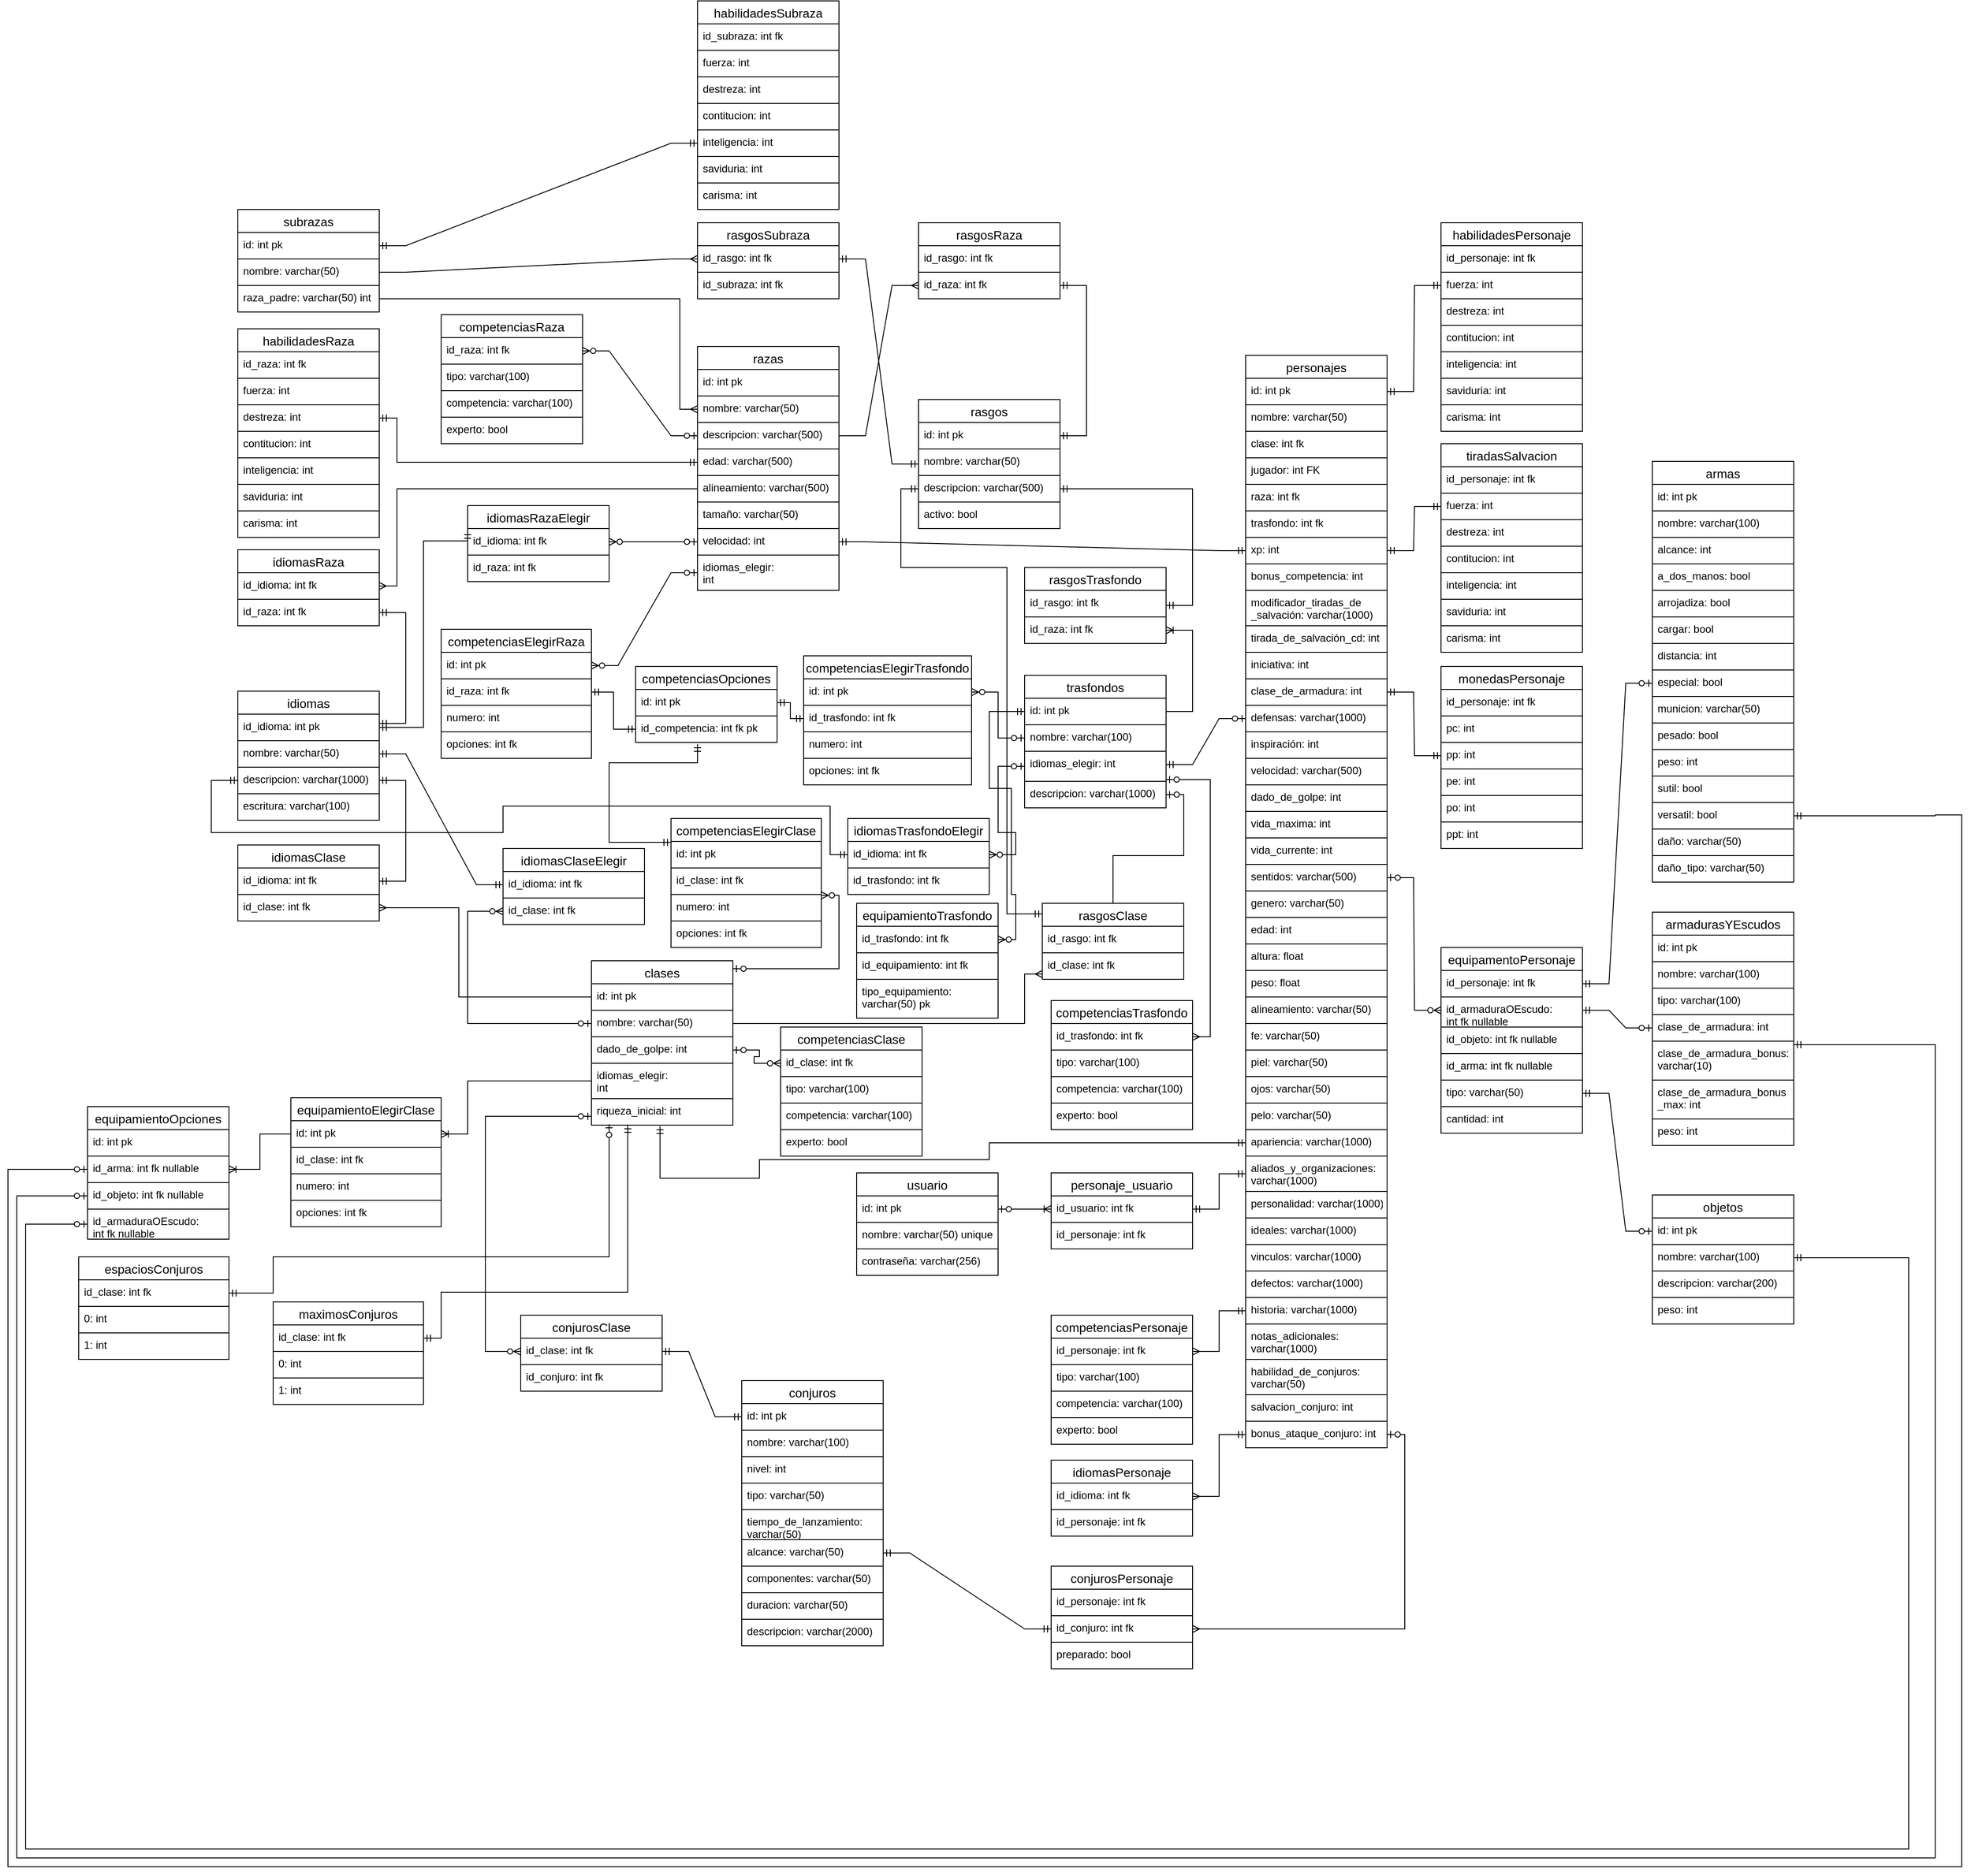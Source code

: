 <mxfile version="15.8.8" type="device"><diagram name="Page-1" id="G4pdPh_psTn9t6avNmym"><mxGraphModel dx="5567" dy="3722" grid="1" gridSize="10" guides="1" tooltips="1" connect="1" arrows="1" fold="1" page="1" pageScale="1" pageWidth="827" pageHeight="1169" math="0" shadow="0"><root><mxCell id="0"/><mxCell id="1" parent="0"/><mxCell id="If8NewAl8FRBs18UglZg-1" value="razas" style="swimlane;fontStyle=0;childLayout=stackLayout;horizontal=1;startSize=26;horizontalStack=0;resizeParent=1;resizeParentMax=0;resizeLast=0;collapsible=1;marginBottom=0;align=center;fontSize=14;" parent="1" vertex="1"><mxGeometry x="320" y="-110" width="160" height="276" as="geometry"/></mxCell><mxCell id="If8NewAl8FRBs18UglZg-2" value="id: int pk" style="text;strokeColor=default;fillColor=none;spacingLeft=4;spacingRight=4;overflow=hidden;rotatable=0;points=[[0,0.5],[1,0.5]];portConstraint=eastwest;fontSize=12;" parent="If8NewAl8FRBs18UglZg-1" vertex="1"><mxGeometry y="26" width="160" height="30" as="geometry"/></mxCell><mxCell id="If8NewAl8FRBs18UglZg-3" value="nombre: varchar(50)" style="text;strokeColor=default;fillColor=none;spacingLeft=4;spacingRight=4;overflow=hidden;rotatable=0;points=[[0,0.5],[1,0.5]];portConstraint=eastwest;fontSize=12;" parent="If8NewAl8FRBs18UglZg-1" vertex="1"><mxGeometry y="56" width="160" height="30" as="geometry"/></mxCell><mxCell id="If8NewAl8FRBs18UglZg-38" value="descripcion: varchar(500)" style="text;strokeColor=default;fillColor=none;spacingLeft=4;spacingRight=4;overflow=hidden;rotatable=0;points=[[0,0.5],[1,0.5]];portConstraint=eastwest;fontSize=12;" parent="If8NewAl8FRBs18UglZg-1" vertex="1"><mxGeometry y="86" width="160" height="30" as="geometry"/></mxCell><mxCell id="If8NewAl8FRBs18UglZg-7" value="edad: varchar(500)" style="text;strokeColor=default;fillColor=none;spacingLeft=4;spacingRight=4;overflow=hidden;rotatable=0;points=[[0,0.5],[1,0.5]];portConstraint=eastwest;fontSize=12;" parent="If8NewAl8FRBs18UglZg-1" vertex="1"><mxGeometry y="116" width="160" height="30" as="geometry"/></mxCell><mxCell id="If8NewAl8FRBs18UglZg-6" value="alineamiento: varchar(500)" style="text;strokeColor=default;fillColor=none;spacingLeft=4;spacingRight=4;overflow=hidden;rotatable=0;points=[[0,0.5],[1,0.5]];portConstraint=eastwest;fontSize=12;" parent="If8NewAl8FRBs18UglZg-1" vertex="1"><mxGeometry y="146" width="160" height="30" as="geometry"/></mxCell><mxCell id="If8NewAl8FRBs18UglZg-8" value="tamaño: varchar(50)" style="text;strokeColor=default;fillColor=none;spacingLeft=4;spacingRight=4;overflow=hidden;rotatable=0;points=[[0,0.5],[1,0.5]];portConstraint=eastwest;fontSize=12;" parent="If8NewAl8FRBs18UglZg-1" vertex="1"><mxGeometry y="176" width="160" height="30" as="geometry"/></mxCell><mxCell id="If8NewAl8FRBs18UglZg-4" value="velocidad: int" style="text;strokeColor=default;fillColor=none;spacingLeft=4;spacingRight=4;overflow=hidden;rotatable=0;points=[[0,0.5],[1,0.5]];portConstraint=eastwest;fontSize=12;" parent="If8NewAl8FRBs18UglZg-1" vertex="1"><mxGeometry y="206" width="160" height="30" as="geometry"/></mxCell><mxCell id="If8NewAl8FRBs18UglZg-13" value="idiomas_elegir: &#10;int" style="text;strokeColor=default;fillColor=none;spacingLeft=4;spacingRight=4;overflow=hidden;rotatable=0;points=[[0,0.5],[1,0.5]];portConstraint=eastwest;fontSize=12;" parent="If8NewAl8FRBs18UglZg-1" vertex="1"><mxGeometry y="236" width="160" height="40" as="geometry"/></mxCell><mxCell id="If8NewAl8FRBs18UglZg-19" value="subrazas" style="swimlane;fontStyle=0;childLayout=stackLayout;horizontal=1;startSize=26;horizontalStack=0;resizeParent=1;resizeParentMax=0;resizeLast=0;collapsible=1;marginBottom=0;align=center;fontSize=14;" parent="1" vertex="1"><mxGeometry x="-200" y="-265" width="160" height="116" as="geometry"/></mxCell><mxCell id="If8NewAl8FRBs18UglZg-20" value="id: int pk" style="text;strokeColor=default;fillColor=none;spacingLeft=4;spacingRight=4;overflow=hidden;rotatable=0;points=[[0,0.5],[1,0.5]];portConstraint=eastwest;fontSize=12;" parent="If8NewAl8FRBs18UglZg-19" vertex="1"><mxGeometry y="26" width="160" height="30" as="geometry"/></mxCell><mxCell id="If8NewAl8FRBs18UglZg-21" value="nombre: varchar(50)" style="text;strokeColor=default;fillColor=none;spacingLeft=4;spacingRight=4;overflow=hidden;rotatable=0;points=[[0,0.5],[1,0.5]];portConstraint=eastwest;fontSize=12;" parent="If8NewAl8FRBs18UglZg-19" vertex="1"><mxGeometry y="56" width="160" height="30" as="geometry"/></mxCell><mxCell id="If8NewAl8FRBs18UglZg-26" value="raza_padre: varchar(50) int" style="text;strokeColor=default;fillColor=none;spacingLeft=4;spacingRight=4;overflow=hidden;rotatable=0;points=[[0,0.5],[1,0.5]];portConstraint=eastwest;fontSize=12;align=left;" parent="If8NewAl8FRBs18UglZg-19" vertex="1"><mxGeometry y="86" width="160" height="30" as="geometry"/></mxCell><mxCell id="If8NewAl8FRBs18UglZg-27" value="clases" style="swimlane;fontStyle=0;childLayout=stackLayout;horizontal=1;startSize=26;horizontalStack=0;resizeParent=1;resizeParentMax=0;resizeLast=0;collapsible=1;marginBottom=0;align=center;fontSize=14;" parent="1" vertex="1"><mxGeometry x="200" y="585" width="160" height="186" as="geometry"/></mxCell><mxCell id="GCd53xPFGP4qzqp_tOeg-17" value="id: int pk" style="text;strokeColor=default;fillColor=none;spacingLeft=4;spacingRight=4;overflow=hidden;rotatable=0;points=[[0,0.5],[1,0.5]];portConstraint=eastwest;fontSize=12;" parent="If8NewAl8FRBs18UglZg-27" vertex="1"><mxGeometry y="26" width="160" height="30" as="geometry"/></mxCell><mxCell id="If8NewAl8FRBs18UglZg-29" value="nombre: varchar(50)" style="text;strokeColor=default;fillColor=none;spacingLeft=4;spacingRight=4;overflow=hidden;rotatable=0;points=[[0,0.5],[1,0.5]];portConstraint=eastwest;fontSize=12;" parent="If8NewAl8FRBs18UglZg-27" vertex="1"><mxGeometry y="56" width="160" height="30" as="geometry"/></mxCell><mxCell id="If8NewAl8FRBs18UglZg-30" value="dado_de_golpe: int" style="text;strokeColor=default;fillColor=none;spacingLeft=4;spacingRight=4;overflow=hidden;rotatable=0;points=[[0,0.5],[1,0.5]];portConstraint=eastwest;fontSize=12;" parent="If8NewAl8FRBs18UglZg-27" vertex="1"><mxGeometry y="86" width="160" height="30" as="geometry"/></mxCell><mxCell id="If8NewAl8FRBs18UglZg-36" value="idiomas_elegir: &#10;int" style="text;strokeColor=default;fillColor=none;spacingLeft=4;spacingRight=4;overflow=hidden;rotatable=0;points=[[0,0.5],[1,0.5]];portConstraint=eastwest;fontSize=12;" parent="If8NewAl8FRBs18UglZg-27" vertex="1"><mxGeometry y="116" width="160" height="40" as="geometry"/></mxCell><mxCell id="Qr7fPHgr9d3gVchQjKr9-35" value="riqueza_inicial: int " style="text;strokeColor=default;fillColor=none;spacingLeft=4;spacingRight=4;overflow=hidden;rotatable=0;points=[[0,0.5],[1,0.5]];portConstraint=eastwest;fontSize=12;align=left;" parent="If8NewAl8FRBs18UglZg-27" vertex="1"><mxGeometry y="156" width="160" height="30" as="geometry"/></mxCell><mxCell id="If8NewAl8FRBs18UglZg-39" value="rasgos" style="swimlane;fontStyle=0;childLayout=stackLayout;horizontal=1;startSize=26;horizontalStack=0;resizeParent=1;resizeParentMax=0;resizeLast=0;collapsible=1;marginBottom=0;align=center;fontSize=14;" parent="1" vertex="1"><mxGeometry x="570" y="-50" width="160" height="146" as="geometry"/></mxCell><mxCell id="If8NewAl8FRBs18UglZg-43" value="id: int pk" style="text;strokeColor=default;fillColor=none;spacingLeft=4;spacingRight=4;overflow=hidden;rotatable=0;points=[[0,0.5],[1,0.5]];portConstraint=eastwest;fontSize=12;" parent="If8NewAl8FRBs18UglZg-39" vertex="1"><mxGeometry y="26" width="160" height="30" as="geometry"/></mxCell><mxCell id="If8NewAl8FRBs18UglZg-44" value="nombre: varchar(50)" style="text;strokeColor=default;fillColor=none;spacingLeft=4;spacingRight=4;overflow=hidden;rotatable=0;points=[[0,0.5],[1,0.5]];portConstraint=eastwest;fontSize=12;" parent="If8NewAl8FRBs18UglZg-39" vertex="1"><mxGeometry y="56" width="160" height="30" as="geometry"/></mxCell><mxCell id="If8NewAl8FRBs18UglZg-45" value="descripcion: varchar(500)" style="text;strokeColor=default;fillColor=none;spacingLeft=4;spacingRight=4;overflow=hidden;rotatable=0;points=[[0,0.5],[1,0.5]];portConstraint=eastwest;fontSize=12;" parent="If8NewAl8FRBs18UglZg-39" vertex="1"><mxGeometry y="86" width="160" height="30" as="geometry"/></mxCell><mxCell id="nv-8C6GXt8SCjg3WMr-L-6" value="activo: bool" style="text;strokeColor=default;fillColor=none;spacingLeft=4;spacingRight=4;overflow=hidden;rotatable=0;points=[[0,0.5],[1,0.5]];portConstraint=eastwest;fontSize=12;" parent="If8NewAl8FRBs18UglZg-39" vertex="1"><mxGeometry y="116" width="160" height="30" as="geometry"/></mxCell><mxCell id="If8NewAl8FRBs18UglZg-60" value="personajes" style="swimlane;fontStyle=0;childLayout=stackLayout;horizontal=1;startSize=26;horizontalStack=0;resizeParent=1;resizeParentMax=0;resizeLast=0;collapsible=1;marginBottom=0;align=center;fontSize=14;" parent="1" vertex="1"><mxGeometry x="940" y="-100" width="160" height="1236" as="geometry"/></mxCell><mxCell id="If8NewAl8FRBs18UglZg-61" value="id: int pk" style="text;strokeColor=default;fillColor=none;spacingLeft=4;spacingRight=4;overflow=hidden;rotatable=0;points=[[0,0.5],[1,0.5]];portConstraint=eastwest;fontSize=12;" parent="If8NewAl8FRBs18UglZg-60" vertex="1"><mxGeometry y="26" width="160" height="30" as="geometry"/></mxCell><mxCell id="If8NewAl8FRBs18UglZg-62" value="nombre: varchar(50)" style="text;strokeColor=default;fillColor=none;spacingLeft=4;spacingRight=4;overflow=hidden;rotatable=0;points=[[0,0.5],[1,0.5]];portConstraint=eastwest;fontSize=12;" parent="If8NewAl8FRBs18UglZg-60" vertex="1"><mxGeometry y="56" width="160" height="30" as="geometry"/></mxCell><mxCell id="nv-8C6GXt8SCjg3WMr-L-3" value="clase: int fk" style="text;strokeColor=default;fillColor=none;spacingLeft=4;spacingRight=4;overflow=hidden;rotatable=0;points=[[0,0.5],[1,0.5]];portConstraint=eastwest;fontSize=12;" parent="If8NewAl8FRBs18UglZg-60" vertex="1"><mxGeometry y="86" width="160" height="30" as="geometry"/></mxCell><mxCell id="If8NewAl8FRBs18UglZg-83" value="jugador: int FK" style="text;strokeColor=default;fillColor=none;spacingLeft=4;spacingRight=4;overflow=hidden;rotatable=0;points=[[0,0.5],[1,0.5]];portConstraint=eastwest;fontSize=12;" parent="If8NewAl8FRBs18UglZg-60" vertex="1"><mxGeometry y="116" width="160" height="30" as="geometry"/></mxCell><mxCell id="If8NewAl8FRBs18UglZg-84" value="raza: int fk" style="text;strokeColor=default;fillColor=none;spacingLeft=4;spacingRight=4;overflow=hidden;rotatable=0;points=[[0,0.5],[1,0.5]];portConstraint=eastwest;fontSize=12;" parent="If8NewAl8FRBs18UglZg-60" vertex="1"><mxGeometry y="146" width="160" height="30" as="geometry"/></mxCell><mxCell id="If8NewAl8FRBs18UglZg-85" value="trasfondo: int fk" style="text;strokeColor=default;fillColor=none;spacingLeft=4;spacingRight=4;overflow=hidden;rotatable=0;points=[[0,0.5],[1,0.5]];portConstraint=eastwest;fontSize=12;" parent="If8NewAl8FRBs18UglZg-60" vertex="1"><mxGeometry y="176" width="160" height="30" as="geometry"/></mxCell><mxCell id="nv-8C6GXt8SCjg3WMr-L-4" value="xp: int" style="text;strokeColor=default;fillColor=none;spacingLeft=4;spacingRight=4;overflow=hidden;rotatable=0;points=[[0,0.5],[1,0.5]];portConstraint=eastwest;fontSize=12;" parent="If8NewAl8FRBs18UglZg-60" vertex="1"><mxGeometry y="206" width="160" height="30" as="geometry"/></mxCell><mxCell id="If8NewAl8FRBs18UglZg-76" value="bonus_competencia: int" style="text;strokeColor=default;fillColor=none;spacingLeft=4;spacingRight=4;overflow=hidden;rotatable=0;points=[[0,0.5],[1,0.5]];portConstraint=eastwest;fontSize=12;" parent="If8NewAl8FRBs18UglZg-60" vertex="1"><mxGeometry y="236" width="160" height="30" as="geometry"/></mxCell><mxCell id="nv-8C6GXt8SCjg3WMr-L-5" value="modificador_tiradas_de&#10;_salvación: varchar(1000)" style="text;strokeColor=default;fillColor=none;spacingLeft=4;spacingRight=4;overflow=hidden;rotatable=0;points=[[0,0.5],[1,0.5]];portConstraint=eastwest;fontSize=12;" parent="If8NewAl8FRBs18UglZg-60" vertex="1"><mxGeometry y="266" width="160" height="40" as="geometry"/></mxCell><mxCell id="If8NewAl8FRBs18UglZg-92" value="tirada_de_salvación_cd: int" style="text;strokeColor=default;fillColor=none;spacingLeft=4;spacingRight=4;overflow=hidden;rotatable=0;points=[[0,0.5],[1,0.5]];portConstraint=eastwest;fontSize=12;" parent="If8NewAl8FRBs18UglZg-60" vertex="1"><mxGeometry y="306" width="160" height="30" as="geometry"/></mxCell><mxCell id="If8NewAl8FRBs18UglZg-90" value="iniciativa: int" style="text;strokeColor=default;fillColor=none;spacingLeft=4;spacingRight=4;overflow=hidden;rotatable=0;points=[[0,0.5],[1,0.5]];portConstraint=eastwest;fontSize=12;" parent="If8NewAl8FRBs18UglZg-60" vertex="1"><mxGeometry y="336" width="160" height="30" as="geometry"/></mxCell><mxCell id="If8NewAl8FRBs18UglZg-91" value="clase_de_armadura: int" style="text;strokeColor=default;fillColor=none;spacingLeft=4;spacingRight=4;overflow=hidden;rotatable=0;points=[[0,0.5],[1,0.5]];portConstraint=eastwest;fontSize=12;" parent="If8NewAl8FRBs18UglZg-60" vertex="1"><mxGeometry y="366" width="160" height="30" as="geometry"/></mxCell><mxCell id="If8NewAl8FRBs18UglZg-82" value="defensas: varchar(1000)" style="text;strokeColor=default;fillColor=none;spacingLeft=4;spacingRight=4;overflow=hidden;rotatable=0;points=[[0,0.5],[1,0.5]];portConstraint=eastwest;fontSize=12;" parent="If8NewAl8FRBs18UglZg-60" vertex="1"><mxGeometry y="396" width="160" height="30" as="geometry"/></mxCell><mxCell id="If8NewAl8FRBs18UglZg-78" value="inspiración: int" style="text;strokeColor=default;fillColor=none;spacingLeft=4;spacingRight=4;overflow=hidden;rotatable=0;points=[[0,0.5],[1,0.5]];portConstraint=eastwest;fontSize=12;" parent="If8NewAl8FRBs18UglZg-60" vertex="1"><mxGeometry y="426" width="160" height="30" as="geometry"/></mxCell><mxCell id="If8NewAl8FRBs18UglZg-77" value="velocidad: varchar(500)" style="text;strokeColor=default;fillColor=none;spacingLeft=4;spacingRight=4;overflow=hidden;rotatable=0;points=[[0,0.5],[1,0.5]];portConstraint=eastwest;fontSize=12;" parent="If8NewAl8FRBs18UglZg-60" vertex="1"><mxGeometry y="456" width="160" height="30" as="geometry"/></mxCell><mxCell id="If8NewAl8FRBs18UglZg-81" value="dado_de_golpe: int" style="text;strokeColor=default;fillColor=none;spacingLeft=4;spacingRight=4;overflow=hidden;rotatable=0;points=[[0,0.5],[1,0.5]];portConstraint=eastwest;fontSize=12;" parent="If8NewAl8FRBs18UglZg-60" vertex="1"><mxGeometry y="486" width="160" height="30" as="geometry"/></mxCell><mxCell id="If8NewAl8FRBs18UglZg-79" value="vida_maxima: int" style="text;strokeColor=default;fillColor=none;spacingLeft=4;spacingRight=4;overflow=hidden;rotatable=0;points=[[0,0.5],[1,0.5]];portConstraint=eastwest;fontSize=12;" parent="If8NewAl8FRBs18UglZg-60" vertex="1"><mxGeometry y="516" width="160" height="30" as="geometry"/></mxCell><mxCell id="If8NewAl8FRBs18UglZg-80" value="vida_currente: int" style="text;strokeColor=default;fillColor=none;spacingLeft=4;spacingRight=4;overflow=hidden;rotatable=0;points=[[0,0.5],[1,0.5]];portConstraint=eastwest;fontSize=12;" parent="If8NewAl8FRBs18UglZg-60" vertex="1"><mxGeometry y="546" width="160" height="30" as="geometry"/></mxCell><mxCell id="If8NewAl8FRBs18UglZg-97" value="sentidos: varchar(500)" style="text;strokeColor=default;fillColor=none;spacingLeft=4;spacingRight=4;overflow=hidden;rotatable=0;points=[[0,0.5],[1,0.5]];portConstraint=eastwest;fontSize=12;" parent="If8NewAl8FRBs18UglZg-60" vertex="1"><mxGeometry y="576" width="160" height="30" as="geometry"/></mxCell><mxCell id="If8NewAl8FRBs18UglZg-115" value="genero: varchar(50)" style="text;strokeColor=default;fillColor=none;spacingLeft=4;spacingRight=4;overflow=hidden;rotatable=0;points=[[0,0.5],[1,0.5]];portConstraint=eastwest;fontSize=12;" parent="If8NewAl8FRBs18UglZg-60" vertex="1"><mxGeometry y="606" width="160" height="30" as="geometry"/></mxCell><mxCell id="If8NewAl8FRBs18UglZg-116" value="edad: int" style="text;strokeColor=default;fillColor=none;spacingLeft=4;spacingRight=4;overflow=hidden;rotatable=0;points=[[0,0.5],[1,0.5]];portConstraint=eastwest;fontSize=12;" parent="If8NewAl8FRBs18UglZg-60" vertex="1"><mxGeometry y="636" width="160" height="30" as="geometry"/></mxCell><mxCell id="If8NewAl8FRBs18UglZg-122" value="altura: float" style="text;strokeColor=default;fillColor=none;spacingLeft=4;spacingRight=4;overflow=hidden;rotatable=0;points=[[0,0.5],[1,0.5]];portConstraint=eastwest;fontSize=12;" parent="If8NewAl8FRBs18UglZg-60" vertex="1"><mxGeometry y="666" width="160" height="30" as="geometry"/></mxCell><mxCell id="If8NewAl8FRBs18UglZg-120" value="peso: float" style="text;strokeColor=default;fillColor=none;spacingLeft=4;spacingRight=4;overflow=hidden;rotatable=0;points=[[0,0.5],[1,0.5]];portConstraint=eastwest;fontSize=12;" parent="If8NewAl8FRBs18UglZg-60" vertex="1"><mxGeometry y="696" width="160" height="30" as="geometry"/></mxCell><mxCell id="If8NewAl8FRBs18UglZg-125" value="alineamiento: varchar(50)" style="text;strokeColor=default;fillColor=none;spacingLeft=4;spacingRight=4;overflow=hidden;rotatable=0;points=[[0,0.5],[1,0.5]];portConstraint=eastwest;fontSize=12;" parent="If8NewAl8FRBs18UglZg-60" vertex="1"><mxGeometry y="726" width="160" height="30" as="geometry"/></mxCell><mxCell id="If8NewAl8FRBs18UglZg-124" value="fe: varchar(50)" style="text;strokeColor=default;fillColor=none;spacingLeft=4;spacingRight=4;overflow=hidden;rotatable=0;points=[[0,0.5],[1,0.5]];portConstraint=eastwest;fontSize=12;" parent="If8NewAl8FRBs18UglZg-60" vertex="1"><mxGeometry y="756" width="160" height="30" as="geometry"/></mxCell><mxCell id="If8NewAl8FRBs18UglZg-126" value="piel: varchar(50)" style="text;strokeColor=default;fillColor=none;spacingLeft=4;spacingRight=4;overflow=hidden;rotatable=0;points=[[0,0.5],[1,0.5]];portConstraint=eastwest;fontSize=12;" parent="If8NewAl8FRBs18UglZg-60" vertex="1"><mxGeometry y="786" width="160" height="30" as="geometry"/></mxCell><mxCell id="If8NewAl8FRBs18UglZg-128" value="ojos: varchar(50)" style="text;strokeColor=default;fillColor=none;spacingLeft=4;spacingRight=4;overflow=hidden;rotatable=0;points=[[0,0.5],[1,0.5]];portConstraint=eastwest;fontSize=12;" parent="If8NewAl8FRBs18UglZg-60" vertex="1"><mxGeometry y="816" width="160" height="30" as="geometry"/></mxCell><mxCell id="If8NewAl8FRBs18UglZg-127" value="pelo: varchar(50)" style="text;strokeColor=default;fillColor=none;spacingLeft=4;spacingRight=4;overflow=hidden;rotatable=0;points=[[0,0.5],[1,0.5]];portConstraint=eastwest;fontSize=12;" parent="If8NewAl8FRBs18UglZg-60" vertex="1"><mxGeometry y="846" width="160" height="30" as="geometry"/></mxCell><mxCell id="Qr7fPHgr9d3gVchQjKr9-46" value="apariencia: varchar(1000)" style="text;strokeColor=default;fillColor=none;spacingLeft=4;spacingRight=4;overflow=hidden;rotatable=0;points=[[0,0.5],[1,0.5]];portConstraint=eastwest;fontSize=12;" parent="If8NewAl8FRBs18UglZg-60" vertex="1"><mxGeometry y="876" width="160" height="30" as="geometry"/></mxCell><mxCell id="Qr7fPHgr9d3gVchQjKr9-47" value="aliados_y_organizaciones: &#10;varchar(1000)" style="text;strokeColor=default;fillColor=none;spacingLeft=4;spacingRight=4;overflow=hidden;rotatable=0;points=[[0,0.5],[1,0.5]];portConstraint=eastwest;fontSize=12;" parent="If8NewAl8FRBs18UglZg-60" vertex="1"><mxGeometry y="906" width="160" height="40" as="geometry"/></mxCell><mxCell id="Qr7fPHgr9d3gVchQjKr9-48" value="personalidad: varchar(1000)" style="text;strokeColor=default;fillColor=none;spacingLeft=4;spacingRight=4;overflow=hidden;rotatable=0;points=[[0,0.5],[1,0.5]];portConstraint=eastwest;fontSize=12;" parent="If8NewAl8FRBs18UglZg-60" vertex="1"><mxGeometry y="946" width="160" height="30" as="geometry"/></mxCell><mxCell id="Qr7fPHgr9d3gVchQjKr9-49" value="ideales: varchar(1000)" style="text;strokeColor=default;fillColor=none;spacingLeft=4;spacingRight=4;overflow=hidden;rotatable=0;points=[[0,0.5],[1,0.5]];portConstraint=eastwest;fontSize=12;" parent="If8NewAl8FRBs18UglZg-60" vertex="1"><mxGeometry y="976" width="160" height="30" as="geometry"/></mxCell><mxCell id="Qr7fPHgr9d3gVchQjKr9-50" value="vinculos: varchar(1000)" style="text;strokeColor=default;fillColor=none;spacingLeft=4;spacingRight=4;overflow=hidden;rotatable=0;points=[[0,0.5],[1,0.5]];portConstraint=eastwest;fontSize=12;" parent="If8NewAl8FRBs18UglZg-60" vertex="1"><mxGeometry y="1006" width="160" height="30" as="geometry"/></mxCell><mxCell id="Qr7fPHgr9d3gVchQjKr9-51" value="defectos: varchar(1000)" style="text;strokeColor=default;fillColor=none;spacingLeft=4;spacingRight=4;overflow=hidden;rotatable=0;points=[[0,0.5],[1,0.5]];portConstraint=eastwest;fontSize=12;" parent="If8NewAl8FRBs18UglZg-60" vertex="1"><mxGeometry y="1036" width="160" height="30" as="geometry"/></mxCell><mxCell id="Qr7fPHgr9d3gVchQjKr9-52" value="historia: varchar(1000)" style="text;strokeColor=default;fillColor=none;spacingLeft=4;spacingRight=4;overflow=hidden;rotatable=0;points=[[0,0.5],[1,0.5]];portConstraint=eastwest;fontSize=12;" parent="If8NewAl8FRBs18UglZg-60" vertex="1"><mxGeometry y="1066" width="160" height="30" as="geometry"/></mxCell><mxCell id="Qr7fPHgr9d3gVchQjKr9-53" value="notas_adicionales: &#10;varchar(1000)" style="text;strokeColor=default;fillColor=none;spacingLeft=4;spacingRight=4;overflow=hidden;rotatable=0;points=[[0,0.5],[1,0.5]];portConstraint=eastwest;fontSize=12;" parent="If8NewAl8FRBs18UglZg-60" vertex="1"><mxGeometry y="1096" width="160" height="40" as="geometry"/></mxCell><mxCell id="Qr7fPHgr9d3gVchQjKr9-56" value="habilidad_de_conjuros: &#10;varchar(50)" style="text;strokeColor=default;fillColor=none;spacingLeft=4;spacingRight=4;overflow=hidden;rotatable=0;points=[[0,0.5],[1,0.5]];portConstraint=eastwest;fontSize=12;" parent="If8NewAl8FRBs18UglZg-60" vertex="1"><mxGeometry y="1136" width="160" height="40" as="geometry"/></mxCell><mxCell id="Qr7fPHgr9d3gVchQjKr9-57" value="salvacion_conjuro: int" style="text;strokeColor=default;fillColor=none;spacingLeft=4;spacingRight=4;overflow=hidden;rotatable=0;points=[[0,0.5],[1,0.5]];portConstraint=eastwest;fontSize=12;" parent="If8NewAl8FRBs18UglZg-60" vertex="1"><mxGeometry y="1176" width="160" height="30" as="geometry"/></mxCell><mxCell id="Qr7fPHgr9d3gVchQjKr9-58" value="bonus_ataque_conjuro: int" style="text;strokeColor=default;fillColor=none;spacingLeft=4;spacingRight=4;overflow=hidden;rotatable=0;points=[[0,0.5],[1,0.5]];portConstraint=eastwest;fontSize=12;" parent="If8NewAl8FRBs18UglZg-60" vertex="1"><mxGeometry y="1206" width="160" height="30" as="geometry"/></mxCell><mxCell id="If8NewAl8FRBs18UglZg-105" value="armas" style="swimlane;fontStyle=0;childLayout=stackLayout;horizontal=1;startSize=26;horizontalStack=0;resizeParent=1;resizeParentMax=0;resizeLast=0;collapsible=1;marginBottom=0;align=center;fontSize=14;" parent="1" vertex="1"><mxGeometry x="1400" y="20" width="160" height="476" as="geometry"/></mxCell><mxCell id="GCd53xPFGP4qzqp_tOeg-16" value="id: int pk" style="text;strokeColor=default;fillColor=none;spacingLeft=4;spacingRight=4;overflow=hidden;rotatable=0;points=[[0,0.5],[1,0.5]];portConstraint=eastwest;fontSize=12;" parent="If8NewAl8FRBs18UglZg-105" vertex="1"><mxGeometry y="26" width="160" height="30" as="geometry"/></mxCell><mxCell id="If8NewAl8FRBs18UglZg-106" value="nombre: varchar(100)" style="text;strokeColor=default;fillColor=none;spacingLeft=4;spacingRight=4;overflow=hidden;rotatable=0;points=[[0,0.5],[1,0.5]];portConstraint=eastwest;fontSize=12;" parent="If8NewAl8FRBs18UglZg-105" vertex="1"><mxGeometry y="56" width="160" height="30" as="geometry"/></mxCell><mxCell id="If8NewAl8FRBs18UglZg-107" value="alcance: int" style="text;strokeColor=default;fillColor=none;spacingLeft=4;spacingRight=4;overflow=hidden;rotatable=0;points=[[0,0.5],[1,0.5]];portConstraint=eastwest;fontSize=12;" parent="If8NewAl8FRBs18UglZg-105" vertex="1"><mxGeometry y="86" width="160" height="30" as="geometry"/></mxCell><mxCell id="If8NewAl8FRBs18UglZg-108" value="a_dos_manos: bool" style="text;strokeColor=default;fillColor=none;spacingLeft=4;spacingRight=4;overflow=hidden;rotatable=0;points=[[0,0.5],[1,0.5]];portConstraint=eastwest;fontSize=12;" parent="If8NewAl8FRBs18UglZg-105" vertex="1"><mxGeometry y="116" width="160" height="30" as="geometry"/></mxCell><mxCell id="Qr7fPHgr9d3gVchQjKr9-39" value="arrojadiza: bool" style="text;strokeColor=default;fillColor=none;spacingLeft=4;spacingRight=4;overflow=hidden;rotatable=0;points=[[0,0.5],[1,0.5]];portConstraint=eastwest;fontSize=12;" parent="If8NewAl8FRBs18UglZg-105" vertex="1"><mxGeometry y="146" width="160" height="30" as="geometry"/></mxCell><mxCell id="Qr7fPHgr9d3gVchQjKr9-38" value="cargar: bool" style="text;strokeColor=default;fillColor=none;spacingLeft=4;spacingRight=4;overflow=hidden;rotatable=0;points=[[0,0.5],[1,0.5]];portConstraint=eastwest;fontSize=12;" parent="If8NewAl8FRBs18UglZg-105" vertex="1"><mxGeometry y="176" width="160" height="30" as="geometry"/></mxCell><mxCell id="Qr7fPHgr9d3gVchQjKr9-37" value="distancia: int" style="text;strokeColor=default;fillColor=none;spacingLeft=4;spacingRight=4;overflow=hidden;rotatable=0;points=[[0,0.5],[1,0.5]];portConstraint=eastwest;fontSize=12;" parent="If8NewAl8FRBs18UglZg-105" vertex="1"><mxGeometry y="206" width="160" height="30" as="geometry"/></mxCell><mxCell id="Qr7fPHgr9d3gVchQjKr9-40" value="especial: bool" style="text;strokeColor=default;fillColor=none;spacingLeft=4;spacingRight=4;overflow=hidden;rotatable=0;points=[[0,0.5],[1,0.5]];portConstraint=eastwest;fontSize=12;" parent="If8NewAl8FRBs18UglZg-105" vertex="1"><mxGeometry y="236" width="160" height="30" as="geometry"/></mxCell><mxCell id="Qr7fPHgr9d3gVchQjKr9-41" value="municion: varchar(50)" style="text;strokeColor=default;fillColor=none;spacingLeft=4;spacingRight=4;overflow=hidden;rotatable=0;points=[[0,0.5],[1,0.5]];portConstraint=eastwest;fontSize=12;" parent="If8NewAl8FRBs18UglZg-105" vertex="1"><mxGeometry y="266" width="160" height="30" as="geometry"/></mxCell><mxCell id="Qr7fPHgr9d3gVchQjKr9-42" value="pesado: bool" style="text;strokeColor=default;fillColor=none;spacingLeft=4;spacingRight=4;overflow=hidden;rotatable=0;points=[[0,0.5],[1,0.5]];portConstraint=eastwest;fontSize=12;" parent="If8NewAl8FRBs18UglZg-105" vertex="1"><mxGeometry y="296" width="160" height="30" as="geometry"/></mxCell><mxCell id="nv-8C6GXt8SCjg3WMr-L-29" value="peso: int" style="text;strokeColor=default;fillColor=none;spacingLeft=4;spacingRight=4;overflow=hidden;rotatable=0;points=[[0,0.5],[1,0.5]];portConstraint=eastwest;fontSize=12;" parent="If8NewAl8FRBs18UglZg-105" vertex="1"><mxGeometry y="326" width="160" height="30" as="geometry"/></mxCell><mxCell id="Qr7fPHgr9d3gVchQjKr9-43" value="sutil: bool" style="text;strokeColor=default;fillColor=none;spacingLeft=4;spacingRight=4;overflow=hidden;rotatable=0;points=[[0,0.5],[1,0.5]];portConstraint=eastwest;fontSize=12;" parent="If8NewAl8FRBs18UglZg-105" vertex="1"><mxGeometry y="356" width="160" height="30" as="geometry"/></mxCell><mxCell id="Qr7fPHgr9d3gVchQjKr9-44" value="versatil: bool" style="text;strokeColor=default;fillColor=none;spacingLeft=4;spacingRight=4;overflow=hidden;rotatable=0;points=[[0,0.5],[1,0.5]];portConstraint=eastwest;fontSize=12;" parent="If8NewAl8FRBs18UglZg-105" vertex="1"><mxGeometry y="386" width="160" height="30" as="geometry"/></mxCell><mxCell id="GCd53xPFGP4qzqp_tOeg-79" value="daño: varchar(50)" style="text;strokeColor=default;fillColor=none;spacingLeft=4;spacingRight=4;overflow=hidden;rotatable=0;points=[[0,0.5],[1,0.5]];portConstraint=eastwest;fontSize=12;" parent="If8NewAl8FRBs18UglZg-105" vertex="1"><mxGeometry y="416" width="160" height="30" as="geometry"/></mxCell><mxCell id="Qr7fPHgr9d3gVchQjKr9-59" value="daño_tipo: varchar(50)" style="text;strokeColor=default;fillColor=none;spacingLeft=4;spacingRight=4;overflow=hidden;rotatable=0;points=[[0,0.5],[1,0.5]];portConstraint=eastwest;fontSize=12;" parent="If8NewAl8FRBs18UglZg-105" vertex="1"><mxGeometry y="446" width="160" height="30" as="geometry"/></mxCell><mxCell id="Qr7fPHgr9d3gVchQjKr9-25" value="trasfondos" style="swimlane;fontStyle=0;childLayout=stackLayout;horizontal=1;startSize=26;horizontalStack=0;resizeParent=1;resizeParentMax=0;resizeLast=0;collapsible=1;marginBottom=0;align=center;fontSize=14;" parent="1" vertex="1"><mxGeometry x="690" y="262" width="160" height="150" as="geometry"/></mxCell><mxCell id="GCd53xPFGP4qzqp_tOeg-15" value="id: int pk" style="text;strokeColor=default;fillColor=none;spacingLeft=4;spacingRight=4;overflow=hidden;rotatable=0;points=[[0,0.5],[1,0.5]];portConstraint=eastwest;fontSize=12;" parent="Qr7fPHgr9d3gVchQjKr9-25" vertex="1"><mxGeometry y="26" width="160" height="30" as="geometry"/></mxCell><mxCell id="Qr7fPHgr9d3gVchQjKr9-26" value="nombre: varchar(100)" style="text;strokeColor=default;fillColor=none;spacingLeft=4;spacingRight=4;overflow=hidden;rotatable=0;points=[[0,0.5],[1,0.5]];portConstraint=eastwest;fontSize=12;" parent="Qr7fPHgr9d3gVchQjKr9-25" vertex="1"><mxGeometry y="56" width="160" height="30" as="geometry"/></mxCell><mxCell id="Qr7fPHgr9d3gVchQjKr9-29" value="idiomas_elegir: int" style="text;strokeColor=default;fillColor=none;spacingLeft=4;spacingRight=4;overflow=hidden;rotatable=0;points=[[0,0.5],[1,0.5]];portConstraint=eastwest;fontSize=12;" parent="Qr7fPHgr9d3gVchQjKr9-25" vertex="1"><mxGeometry y="86" width="160" height="34" as="geometry"/></mxCell><mxCell id="nv-8C6GXt8SCjg3WMr-L-7" value="descripcion: varchar(1000)" style="text;strokeColor=default;fillColor=none;spacingLeft=4;spacingRight=4;overflow=hidden;rotatable=0;points=[[0,0.5],[1,0.5]];portConstraint=eastwest;fontSize=12;" parent="Qr7fPHgr9d3gVchQjKr9-25" vertex="1"><mxGeometry y="120" width="160" height="30" as="geometry"/></mxCell><mxCell id="nv-8C6GXt8SCjg3WMr-L-9" value="armadurasYEscudos" style="swimlane;fontStyle=0;childLayout=stackLayout;horizontal=1;startSize=26;horizontalStack=0;resizeParent=1;resizeParentMax=0;resizeLast=0;collapsible=1;marginBottom=0;align=center;fontSize=14;" parent="1" vertex="1"><mxGeometry x="1400" y="530" width="160" height="264" as="geometry"/></mxCell><mxCell id="GCd53xPFGP4qzqp_tOeg-18" value="id: int pk" style="text;strokeColor=default;fillColor=none;spacingLeft=4;spacingRight=4;overflow=hidden;rotatable=0;points=[[0,0.5],[1,0.5]];portConstraint=eastwest;fontSize=12;" parent="nv-8C6GXt8SCjg3WMr-L-9" vertex="1"><mxGeometry y="26" width="160" height="30" as="geometry"/></mxCell><mxCell id="nv-8C6GXt8SCjg3WMr-L-10" value="nombre: varchar(100)" style="text;strokeColor=default;fillColor=none;spacingLeft=4;spacingRight=4;overflow=hidden;rotatable=0;points=[[0,0.5],[1,0.5]];portConstraint=eastwest;fontSize=12;" parent="nv-8C6GXt8SCjg3WMr-L-9" vertex="1"><mxGeometry y="56" width="160" height="30" as="geometry"/></mxCell><mxCell id="nv-8C6GXt8SCjg3WMr-L-24" value="tipo: varchar(100)" style="text;strokeColor=default;fillColor=none;spacingLeft=4;spacingRight=4;overflow=hidden;rotatable=0;points=[[0,0.5],[1,0.5]];portConstraint=eastwest;fontSize=12;" parent="nv-8C6GXt8SCjg3WMr-L-9" vertex="1"><mxGeometry y="86" width="160" height="30" as="geometry"/></mxCell><mxCell id="nv-8C6GXt8SCjg3WMr-L-25" value="clase_de_armadura: int" style="text;strokeColor=default;fillColor=none;spacingLeft=4;spacingRight=4;overflow=hidden;rotatable=0;points=[[0,0.5],[1,0.5]];portConstraint=eastwest;fontSize=12;" parent="nv-8C6GXt8SCjg3WMr-L-9" vertex="1"><mxGeometry y="116" width="160" height="30" as="geometry"/></mxCell><mxCell id="nv-8C6GXt8SCjg3WMr-L-26" value="clase_de_armadura_bonus: &#10;varchar(10)" style="text;strokeColor=default;fillColor=none;spacingLeft=4;spacingRight=4;overflow=hidden;rotatable=0;points=[[0,0.5],[1,0.5]];portConstraint=eastwest;fontSize=12;" parent="nv-8C6GXt8SCjg3WMr-L-9" vertex="1"><mxGeometry y="146" width="160" height="44" as="geometry"/></mxCell><mxCell id="nv-8C6GXt8SCjg3WMr-L-27" value="clase_de_armadura_bonus&#10;_max: int" style="text;strokeColor=default;fillColor=none;spacingLeft=4;spacingRight=4;overflow=hidden;rotatable=0;points=[[0,0.5],[1,0.5]];portConstraint=eastwest;fontSize=12;" parent="nv-8C6GXt8SCjg3WMr-L-9" vertex="1"><mxGeometry y="190" width="160" height="44" as="geometry"/></mxCell><mxCell id="nv-8C6GXt8SCjg3WMr-L-30" value="peso: int" style="text;strokeColor=default;fillColor=none;spacingLeft=4;spacingRight=4;overflow=hidden;rotatable=0;points=[[0,0.5],[1,0.5]];portConstraint=eastwest;fontSize=12;" parent="nv-8C6GXt8SCjg3WMr-L-9" vertex="1"><mxGeometry y="234" width="160" height="30" as="geometry"/></mxCell><mxCell id="nv-8C6GXt8SCjg3WMr-L-22" value="objetos" style="swimlane;fontStyle=0;childLayout=stackLayout;horizontal=1;startSize=26;horizontalStack=0;resizeParent=1;resizeParentMax=0;resizeLast=0;collapsible=1;marginBottom=0;align=center;fontSize=14;" parent="1" vertex="1"><mxGeometry x="1400" y="850" width="160" height="146" as="geometry"/></mxCell><mxCell id="GCd53xPFGP4qzqp_tOeg-19" value="id: int pk" style="text;strokeColor=default;fillColor=none;spacingLeft=4;spacingRight=4;overflow=hidden;rotatable=0;points=[[0,0.5],[1,0.5]];portConstraint=eastwest;fontSize=12;" parent="nv-8C6GXt8SCjg3WMr-L-22" vertex="1"><mxGeometry y="26" width="160" height="30" as="geometry"/></mxCell><mxCell id="nv-8C6GXt8SCjg3WMr-L-23" value="nombre: varchar(100)" style="text;strokeColor=default;fillColor=none;spacingLeft=4;spacingRight=4;overflow=hidden;rotatable=0;points=[[0,0.5],[1,0.5]];portConstraint=eastwest;fontSize=12;" parent="nv-8C6GXt8SCjg3WMr-L-22" vertex="1"><mxGeometry y="56" width="160" height="30" as="geometry"/></mxCell><mxCell id="nv-8C6GXt8SCjg3WMr-L-28" value="descripcion: varchar(200)" style="text;strokeColor=default;fillColor=none;spacingLeft=4;spacingRight=4;overflow=hidden;rotatable=0;points=[[0,0.5],[1,0.5]];portConstraint=eastwest;fontSize=12;" parent="nv-8C6GXt8SCjg3WMr-L-22" vertex="1"><mxGeometry y="86" width="160" height="30" as="geometry"/></mxCell><mxCell id="nv-8C6GXt8SCjg3WMr-L-31" value="peso: int" style="text;strokeColor=default;fillColor=none;spacingLeft=4;spacingRight=4;overflow=hidden;rotatable=0;points=[[0,0.5],[1,0.5]];portConstraint=eastwest;fontSize=12;" parent="nv-8C6GXt8SCjg3WMr-L-22" vertex="1"><mxGeometry y="116" width="160" height="30" as="geometry"/></mxCell><mxCell id="nv-8C6GXt8SCjg3WMr-L-32" value="" style="edgeStyle=orthogonalEdgeStyle;fontSize=12;html=1;endArrow=ERmany;rounded=0;exitX=1;exitY=0.5;exitDx=0;exitDy=0;entryX=0;entryY=0.5;entryDx=0;entryDy=0;endFill=0;" parent="1" source="If8NewAl8FRBs18UglZg-26" target="If8NewAl8FRBs18UglZg-3" edge="1"><mxGeometry width="100" height="100" relative="1" as="geometry"><mxPoint x="230" y="-107" as="sourcePoint"/><mxPoint x="320" y="65" as="targetPoint"/><Array as="points"><mxPoint x="300" y="-164"/><mxPoint x="300" y="-39"/></Array></mxGeometry></mxCell><mxCell id="nv-8C6GXt8SCjg3WMr-L-34" value="" style="edgeStyle=entityRelationEdgeStyle;fontSize=12;html=1;endArrow=ERzeroToOne;startArrow=ERmandOne;rounded=0;entryX=0;entryY=0.5;entryDx=0;entryDy=0;exitX=1;exitY=0.5;exitDx=0;exitDy=0;" parent="1" target="If8NewAl8FRBs18UglZg-82" edge="1"><mxGeometry width="100" height="100" relative="1" as="geometry"><mxPoint x="850" y="363" as="sourcePoint"/><mxPoint x="1160" y="360" as="targetPoint"/></mxGeometry></mxCell><mxCell id="nv-8C6GXt8SCjg3WMr-L-40" value="usuario" style="swimlane;fontStyle=0;childLayout=stackLayout;horizontal=1;startSize=26;horizontalStack=0;resizeParent=1;resizeParentMax=0;resizeLast=0;collapsible=1;marginBottom=0;align=center;fontSize=14;" parent="1" vertex="1"><mxGeometry x="500" y="825" width="160" height="116" as="geometry"/></mxCell><mxCell id="nv-8C6GXt8SCjg3WMr-L-41" value="id: int pk" style="text;strokeColor=default;fillColor=none;spacingLeft=4;spacingRight=4;overflow=hidden;rotatable=0;points=[[0,0.5],[1,0.5]];portConstraint=eastwest;fontSize=12;" parent="nv-8C6GXt8SCjg3WMr-L-40" vertex="1"><mxGeometry y="26" width="160" height="30" as="geometry"/></mxCell><mxCell id="nv-8C6GXt8SCjg3WMr-L-42" value="nombre: varchar(50) unique" style="text;strokeColor=default;fillColor=none;spacingLeft=4;spacingRight=4;overflow=hidden;rotatable=0;points=[[0,0.5],[1,0.5]];portConstraint=eastwest;fontSize=12;" parent="nv-8C6GXt8SCjg3WMr-L-40" vertex="1"><mxGeometry y="56" width="160" height="30" as="geometry"/></mxCell><mxCell id="nv-8C6GXt8SCjg3WMr-L-43" value="contraseña: varchar(256)" style="text;strokeColor=default;fillColor=none;spacingLeft=4;spacingRight=4;overflow=hidden;rotatable=0;points=[[0,0.5],[1,0.5]];portConstraint=eastwest;fontSize=12;" parent="nv-8C6GXt8SCjg3WMr-L-40" vertex="1"><mxGeometry y="86" width="160" height="30" as="geometry"/></mxCell><mxCell id="nv-8C6GXt8SCjg3WMr-L-44" value="personaje_usuario" style="swimlane;fontStyle=0;childLayout=stackLayout;horizontal=1;startSize=26;horizontalStack=0;resizeParent=1;resizeParentMax=0;resizeLast=0;collapsible=1;marginBottom=0;align=center;fontSize=14;" parent="1" vertex="1"><mxGeometry x="720" y="825" width="160" height="86" as="geometry"/></mxCell><mxCell id="nv-8C6GXt8SCjg3WMr-L-45" value="id_usuario: int fk" style="text;strokeColor=default;fillColor=none;spacingLeft=4;spacingRight=4;overflow=hidden;rotatable=0;points=[[0,0.5],[1,0.5]];portConstraint=eastwest;fontSize=12;" parent="nv-8C6GXt8SCjg3WMr-L-44" vertex="1"><mxGeometry y="26" width="160" height="30" as="geometry"/></mxCell><mxCell id="nv-8C6GXt8SCjg3WMr-L-46" value="id_personaje: int fk" style="text;strokeColor=default;fillColor=none;spacingLeft=4;spacingRight=4;overflow=hidden;rotatable=0;points=[[0,0.5],[1,0.5]];portConstraint=eastwest;fontSize=12;" parent="nv-8C6GXt8SCjg3WMr-L-44" vertex="1"><mxGeometry y="56" width="160" height="30" as="geometry"/></mxCell><mxCell id="nv-8C6GXt8SCjg3WMr-L-49" value="" style="edgeStyle=entityRelationEdgeStyle;fontSize=12;html=1;endArrow=ERmandOne;startArrow=ERmandOne;rounded=0;entryX=0;entryY=0.5;entryDx=0;entryDy=0;exitX=1;exitY=0.5;exitDx=0;exitDy=0;" parent="1" source="nv-8C6GXt8SCjg3WMr-L-45" target="Qr7fPHgr9d3gVchQjKr9-47" edge="1"><mxGeometry width="100" height="100" relative="1" as="geometry"><mxPoint x="700" y="995" as="sourcePoint"/><mxPoint x="800" y="895" as="targetPoint"/></mxGeometry></mxCell><mxCell id="nv-8C6GXt8SCjg3WMr-L-50" value="" style="edgeStyle=entityRelationEdgeStyle;fontSize=12;html=1;endArrow=ERoneToMany;startArrow=ERzeroToOne;rounded=0;exitX=1;exitY=0.5;exitDx=0;exitDy=0;entryX=0;entryY=0.5;entryDx=0;entryDy=0;" parent="1" source="nv-8C6GXt8SCjg3WMr-L-41" target="nv-8C6GXt8SCjg3WMr-L-45" edge="1"><mxGeometry width="100" height="100" relative="1" as="geometry"><mxPoint x="670" y="1070" as="sourcePoint"/><mxPoint x="770" y="970" as="targetPoint"/></mxGeometry></mxCell><mxCell id="GCd53xPFGP4qzqp_tOeg-2" value="idiomasRaza" style="swimlane;fontStyle=0;childLayout=stackLayout;horizontal=1;startSize=26;horizontalStack=0;resizeParent=1;resizeParentMax=0;resizeLast=0;collapsible=1;marginBottom=0;align=center;fontSize=14;" parent="1" vertex="1"><mxGeometry x="-200" y="120" width="160" height="86" as="geometry"/></mxCell><mxCell id="GCd53xPFGP4qzqp_tOeg-3" value="id_idioma: int fk" style="text;strokeColor=default;fillColor=none;spacingLeft=4;spacingRight=4;overflow=hidden;rotatable=0;points=[[0,0.5],[1,0.5]];portConstraint=eastwest;fontSize=12;" parent="GCd53xPFGP4qzqp_tOeg-2" vertex="1"><mxGeometry y="26" width="160" height="30" as="geometry"/></mxCell><mxCell id="GCd53xPFGP4qzqp_tOeg-4" value="id_raza: int fk" style="text;strokeColor=default;fillColor=none;spacingLeft=4;spacingRight=4;overflow=hidden;rotatable=0;points=[[0,0.5],[1,0.5]];portConstraint=eastwest;fontSize=12;" parent="GCd53xPFGP4qzqp_tOeg-2" vertex="1"><mxGeometry y="56" width="160" height="30" as="geometry"/></mxCell><mxCell id="GCd53xPFGP4qzqp_tOeg-10" value="idiomas" style="swimlane;fontStyle=0;childLayout=stackLayout;horizontal=1;startSize=26;horizontalStack=0;resizeParent=1;resizeParentMax=0;resizeLast=0;collapsible=1;marginBottom=0;align=center;fontSize=14;" parent="1" vertex="1"><mxGeometry x="-200" y="280" width="160" height="146" as="geometry"/></mxCell><mxCell id="GCd53xPFGP4qzqp_tOeg-11" value="id_idioma: int pk" style="text;strokeColor=default;fillColor=none;spacingLeft=4;spacingRight=4;overflow=hidden;rotatable=0;points=[[0,0.5],[1,0.5]];portConstraint=eastwest;fontSize=12;" parent="GCd53xPFGP4qzqp_tOeg-10" vertex="1"><mxGeometry y="26" width="160" height="30" as="geometry"/></mxCell><mxCell id="GCd53xPFGP4qzqp_tOeg-12" value="nombre: varchar(50)" style="text;strokeColor=default;fillColor=none;spacingLeft=4;spacingRight=4;overflow=hidden;rotatable=0;points=[[0,0.5],[1,0.5]];portConstraint=eastwest;fontSize=12;" parent="GCd53xPFGP4qzqp_tOeg-10" vertex="1"><mxGeometry y="56" width="160" height="30" as="geometry"/></mxCell><mxCell id="GCd53xPFGP4qzqp_tOeg-13" value="descripcion: varchar(1000)" style="text;strokeColor=default;fillColor=none;spacingLeft=4;spacingRight=4;overflow=hidden;rotatable=0;points=[[0,0.5],[1,0.5]];portConstraint=eastwest;fontSize=12;" parent="GCd53xPFGP4qzqp_tOeg-10" vertex="1"><mxGeometry y="86" width="160" height="30" as="geometry"/></mxCell><mxCell id="UEn6aSYNoSMLkLN8i9sc-153" value="escritura: varchar(100)" style="text;strokeColor=default;fillColor=none;spacingLeft=4;spacingRight=4;overflow=hidden;rotatable=0;points=[[0,0.5],[1,0.5]];portConstraint=eastwest;fontSize=12;" parent="GCd53xPFGP4qzqp_tOeg-10" vertex="1"><mxGeometry y="116" width="160" height="30" as="geometry"/></mxCell><mxCell id="GCd53xPFGP4qzqp_tOeg-20" value="" style="edgeStyle=orthogonalEdgeStyle;fontSize=12;html=1;endArrow=ERmany;rounded=0;exitX=0;exitY=0.5;exitDx=0;exitDy=0;entryX=1;entryY=0.5;entryDx=0;entryDy=0;endFill=0;" parent="1" source="If8NewAl8FRBs18UglZg-6" target="GCd53xPFGP4qzqp_tOeg-3" edge="1"><mxGeometry width="100" height="100" relative="1" as="geometry"><mxPoint x="320" y="185" as="sourcePoint"/><mxPoint x="330" y="-29" as="targetPoint"/><Array as="points"><mxPoint x="-20" y="51"/><mxPoint x="-20" y="161"/></Array></mxGeometry></mxCell><mxCell id="GCd53xPFGP4qzqp_tOeg-23" value="" style="edgeStyle=entityRelationEdgeStyle;fontSize=12;html=1;endArrow=ERmandOne;startArrow=ERmandOne;rounded=0;entryX=1;entryY=0.5;entryDx=0;entryDy=0;exitX=1;exitY=0.25;exitDx=0;exitDy=0;" parent="1" source="GCd53xPFGP4qzqp_tOeg-10" target="GCd53xPFGP4qzqp_tOeg-4" edge="1"><mxGeometry width="100" height="100" relative="1" as="geometry"><mxPoint x="-90" y="330" as="sourcePoint"/><mxPoint x="10" y="230" as="targetPoint"/></mxGeometry></mxCell><mxCell id="GCd53xPFGP4qzqp_tOeg-24" value="idiomasClase" style="swimlane;fontStyle=0;childLayout=stackLayout;horizontal=1;startSize=26;horizontalStack=0;resizeParent=1;resizeParentMax=0;resizeLast=0;collapsible=1;marginBottom=0;align=center;fontSize=14;" parent="1" vertex="1"><mxGeometry x="-200" y="454" width="160" height="86" as="geometry"/></mxCell><mxCell id="GCd53xPFGP4qzqp_tOeg-25" value="id_idioma: int fk" style="text;strokeColor=default;fillColor=none;spacingLeft=4;spacingRight=4;overflow=hidden;rotatable=0;points=[[0,0.5],[1,0.5]];portConstraint=eastwest;fontSize=12;" parent="GCd53xPFGP4qzqp_tOeg-24" vertex="1"><mxGeometry y="26" width="160" height="30" as="geometry"/></mxCell><mxCell id="GCd53xPFGP4qzqp_tOeg-26" value="id_clase: int fk" style="text;strokeColor=default;fillColor=none;spacingLeft=4;spacingRight=4;overflow=hidden;rotatable=0;points=[[0,0.5],[1,0.5]];portConstraint=eastwest;fontSize=12;" parent="GCd53xPFGP4qzqp_tOeg-24" vertex="1"><mxGeometry y="56" width="160" height="30" as="geometry"/></mxCell><mxCell id="GCd53xPFGP4qzqp_tOeg-27" value="" style="edgeStyle=entityRelationEdgeStyle;fontSize=12;html=1;endArrow=ERmandOne;startArrow=ERmandOne;rounded=0;entryX=1;entryY=0.5;entryDx=0;entryDy=0;exitX=1;exitY=0.5;exitDx=0;exitDy=0;" parent="1" source="GCd53xPFGP4qzqp_tOeg-25" target="GCd53xPFGP4qzqp_tOeg-13" edge="1"><mxGeometry width="100" height="100" relative="1" as="geometry"><mxPoint x="-30" y="339" as="sourcePoint"/><mxPoint x="-30" y="201" as="targetPoint"/></mxGeometry></mxCell><mxCell id="GCd53xPFGP4qzqp_tOeg-28" value="" style="edgeStyle=orthogonalEdgeStyle;fontSize=12;html=1;endArrow=ERmany;rounded=0;exitX=0;exitY=0.5;exitDx=0;exitDy=0;entryX=1;entryY=0.5;entryDx=0;entryDy=0;endFill=0;" parent="1" source="GCd53xPFGP4qzqp_tOeg-17" target="GCd53xPFGP4qzqp_tOeg-26" edge="1"><mxGeometry width="100" height="100" relative="1" as="geometry"><mxPoint x="330" y="195" as="sourcePoint"/><mxPoint x="240" y="171" as="targetPoint"/><Array as="points"><mxPoint x="50" y="626"/><mxPoint x="50" y="525"/></Array></mxGeometry></mxCell><mxCell id="GCd53xPFGP4qzqp_tOeg-29" value="competenciasClase" style="swimlane;fontStyle=0;childLayout=stackLayout;horizontal=1;startSize=26;horizontalStack=0;resizeParent=1;resizeParentMax=0;resizeLast=0;collapsible=1;marginBottom=0;align=center;fontSize=14;" parent="1" vertex="1"><mxGeometry x="414" y="660" width="160" height="146" as="geometry"/></mxCell><mxCell id="GCd53xPFGP4qzqp_tOeg-31" value="id_clase: int fk" style="text;strokeColor=default;fillColor=none;spacingLeft=4;spacingRight=4;overflow=hidden;rotatable=0;points=[[0,0.5],[1,0.5]];portConstraint=eastwest;fontSize=12;" parent="GCd53xPFGP4qzqp_tOeg-29" vertex="1"><mxGeometry y="26" width="160" height="30" as="geometry"/></mxCell><mxCell id="GCd53xPFGP4qzqp_tOeg-66" value="tipo: varchar(100)" style="text;strokeColor=default;fillColor=none;spacingLeft=4;spacingRight=4;overflow=hidden;rotatable=0;points=[[0,0.5],[1,0.5]];portConstraint=eastwest;fontSize=12;" parent="GCd53xPFGP4qzqp_tOeg-29" vertex="1"><mxGeometry y="56" width="160" height="30" as="geometry"/></mxCell><mxCell id="GCd53xPFGP4qzqp_tOeg-37" value="competencia: varchar(100)" style="text;strokeColor=default;fillColor=none;spacingLeft=4;spacingRight=4;overflow=hidden;rotatable=0;points=[[0,0.5],[1,0.5]];portConstraint=eastwest;fontSize=12;" parent="GCd53xPFGP4qzqp_tOeg-29" vertex="1"><mxGeometry y="86" width="160" height="30" as="geometry"/></mxCell><mxCell id="GCd53xPFGP4qzqp_tOeg-39" value="experto: bool" style="text;strokeColor=none;fillColor=none;spacingLeft=4;spacingRight=4;overflow=hidden;rotatable=0;points=[[0,0.5],[1,0.5]];portConstraint=eastwest;fontSize=12;" parent="GCd53xPFGP4qzqp_tOeg-29" vertex="1"><mxGeometry y="116" width="160" height="30" as="geometry"/></mxCell><mxCell id="GCd53xPFGP4qzqp_tOeg-32" value="" style="edgeStyle=entityRelationEdgeStyle;fontSize=12;html=1;endArrow=ERzeroToMany;startArrow=ERzeroToOne;rounded=0;entryX=0;entryY=0.5;entryDx=0;entryDy=0;exitX=1;exitY=0.5;exitDx=0;exitDy=0;" parent="1" source="If8NewAl8FRBs18UglZg-30" target="GCd53xPFGP4qzqp_tOeg-31" edge="1"><mxGeometry width="100" height="100" relative="1" as="geometry"><mxPoint x="650" y="770" as="sourcePoint"/><mxPoint x="440" y="741" as="targetPoint"/></mxGeometry></mxCell><mxCell id="GCd53xPFGP4qzqp_tOeg-33" value="competenciasRaza" style="swimlane;fontStyle=0;childLayout=stackLayout;horizontal=1;startSize=26;horizontalStack=0;resizeParent=1;resizeParentMax=0;resizeLast=0;collapsible=1;marginBottom=0;align=center;fontSize=14;" parent="1" vertex="1"><mxGeometry x="30" y="-146" width="160" height="146" as="geometry"/></mxCell><mxCell id="GCd53xPFGP4qzqp_tOeg-35" value="id_raza: int fk" style="text;strokeColor=default;fillColor=none;spacingLeft=4;spacingRight=4;overflow=hidden;rotatable=0;points=[[0,0.5],[1,0.5]];portConstraint=eastwest;fontSize=12;" parent="GCd53xPFGP4qzqp_tOeg-33" vertex="1"><mxGeometry y="26" width="160" height="30" as="geometry"/></mxCell><mxCell id="GCd53xPFGP4qzqp_tOeg-67" value="tipo: varchar(100)" style="text;strokeColor=default;fillColor=none;spacingLeft=4;spacingRight=4;overflow=hidden;rotatable=0;points=[[0,0.5],[1,0.5]];portConstraint=eastwest;fontSize=12;" parent="GCd53xPFGP4qzqp_tOeg-33" vertex="1"><mxGeometry y="56" width="160" height="30" as="geometry"/></mxCell><mxCell id="GCd53xPFGP4qzqp_tOeg-34" value="competencia: varchar(100)" style="text;strokeColor=default;fillColor=none;spacingLeft=4;spacingRight=4;overflow=hidden;rotatable=0;points=[[0,0.5],[1,0.5]];portConstraint=eastwest;fontSize=12;" parent="GCd53xPFGP4qzqp_tOeg-33" vertex="1"><mxGeometry y="86" width="160" height="30" as="geometry"/></mxCell><mxCell id="GCd53xPFGP4qzqp_tOeg-38" value="experto: bool" style="text;strokeColor=none;fillColor=none;spacingLeft=4;spacingRight=4;overflow=hidden;rotatable=0;points=[[0,0.5],[1,0.5]];portConstraint=eastwest;fontSize=12;" parent="GCd53xPFGP4qzqp_tOeg-33" vertex="1"><mxGeometry y="116" width="160" height="30" as="geometry"/></mxCell><mxCell id="GCd53xPFGP4qzqp_tOeg-36" value="" style="edgeStyle=entityRelationEdgeStyle;fontSize=12;html=1;endArrow=ERzeroToMany;startArrow=ERzeroToOne;rounded=0;entryX=1;entryY=0.5;entryDx=0;entryDy=0;exitX=0;exitY=0.5;exitDx=0;exitDy=0;" parent="1" source="If8NewAl8FRBs18UglZg-38" target="GCd53xPFGP4qzqp_tOeg-35" edge="1"><mxGeometry width="100" height="100" relative="1" as="geometry"><mxPoint x="370" y="696" as="sourcePoint"/><mxPoint x="450" y="691" as="targetPoint"/></mxGeometry></mxCell><mxCell id="GCd53xPFGP4qzqp_tOeg-43" value="rasgosRaza" style="swimlane;fontStyle=0;childLayout=stackLayout;horizontal=1;startSize=26;horizontalStack=0;resizeParent=1;resizeParentMax=0;resizeLast=0;collapsible=1;marginBottom=0;align=center;fontSize=14;" parent="1" vertex="1"><mxGeometry x="570" y="-250" width="160" height="86" as="geometry"/></mxCell><mxCell id="GCd53xPFGP4qzqp_tOeg-44" value="id_rasgo: int fk" style="text;strokeColor=default;fillColor=none;spacingLeft=4;spacingRight=4;overflow=hidden;rotatable=0;points=[[0,0.5],[1,0.5]];portConstraint=eastwest;fontSize=12;" parent="GCd53xPFGP4qzqp_tOeg-43" vertex="1"><mxGeometry y="26" width="160" height="30" as="geometry"/></mxCell><mxCell id="GCd53xPFGP4qzqp_tOeg-45" value="id_raza: int fk" style="text;strokeColor=default;fillColor=none;spacingLeft=4;spacingRight=4;overflow=hidden;rotatable=0;points=[[0,0.5],[1,0.5]];portConstraint=eastwest;fontSize=12;" parent="GCd53xPFGP4qzqp_tOeg-43" vertex="1"><mxGeometry y="56" width="160" height="30" as="geometry"/></mxCell><mxCell id="GCd53xPFGP4qzqp_tOeg-46" value="" style="edgeStyle=entityRelationEdgeStyle;fontSize=12;html=1;endArrow=ERmany;rounded=0;exitX=1;exitY=0.5;exitDx=0;exitDy=0;entryX=0;entryY=0.5;entryDx=0;entryDy=0;endFill=0;" parent="1" source="If8NewAl8FRBs18UglZg-38" target="GCd53xPFGP4qzqp_tOeg-45" edge="1"><mxGeometry width="100" height="100" relative="1" as="geometry"><mxPoint x="200" y="-69.78" as="sourcePoint"/><mxPoint x="330" y="-29" as="targetPoint"/></mxGeometry></mxCell><mxCell id="GCd53xPFGP4qzqp_tOeg-47" value="" style="edgeStyle=entityRelationEdgeStyle;fontSize=12;html=1;endArrow=ERmandOne;startArrow=ERmandOne;rounded=0;entryX=1;entryY=0.5;entryDx=0;entryDy=0;exitX=1;exitY=0.5;exitDx=0;exitDy=0;" parent="1" source="If8NewAl8FRBs18UglZg-43" target="GCd53xPFGP4qzqp_tOeg-45" edge="1"><mxGeometry width="100" height="100" relative="1" as="geometry"><mxPoint x="240" y="505.0" as="sourcePoint"/><mxPoint x="240" y="391" as="targetPoint"/></mxGeometry></mxCell><mxCell id="GCd53xPFGP4qzqp_tOeg-48" value="rasgosTrasfondo" style="swimlane;fontStyle=0;childLayout=stackLayout;horizontal=1;startSize=26;horizontalStack=0;resizeParent=1;resizeParentMax=0;resizeLast=0;collapsible=1;marginBottom=0;align=center;fontSize=14;" parent="1" vertex="1"><mxGeometry x="690" y="140" width="160" height="86" as="geometry"/></mxCell><mxCell id="GCd53xPFGP4qzqp_tOeg-49" value="id_rasgo: int fk" style="text;strokeColor=default;fillColor=none;spacingLeft=4;spacingRight=4;overflow=hidden;rotatable=0;points=[[0,0.5],[1,0.5]];portConstraint=eastwest;fontSize=12;" parent="GCd53xPFGP4qzqp_tOeg-48" vertex="1"><mxGeometry y="26" width="160" height="30" as="geometry"/></mxCell><mxCell id="GCd53xPFGP4qzqp_tOeg-50" value="id_raza: int fk" style="text;strokeColor=default;fillColor=none;spacingLeft=4;spacingRight=4;overflow=hidden;rotatable=0;points=[[0,0.5],[1,0.5]];portConstraint=eastwest;fontSize=12;" parent="GCd53xPFGP4qzqp_tOeg-48" vertex="1"><mxGeometry y="56" width="160" height="30" as="geometry"/></mxCell><mxCell id="GCd53xPFGP4qzqp_tOeg-51" value="" style="edgeStyle=entityRelationEdgeStyle;fontSize=12;html=1;endArrow=ERmandOne;startArrow=ERmandOne;rounded=0;exitX=1;exitY=0.5;exitDx=0;exitDy=0;" parent="1" source="If8NewAl8FRBs18UglZg-45" target="GCd53xPFGP4qzqp_tOeg-48" edge="1"><mxGeometry width="100" height="100" relative="1" as="geometry"><mxPoint x="740" y="11" as="sourcePoint"/><mxPoint x="740" y="-169" as="targetPoint"/></mxGeometry></mxCell><mxCell id="GCd53xPFGP4qzqp_tOeg-54" value="" style="edgeStyle=entityRelationEdgeStyle;fontSize=12;html=1;endArrow=ERoneToMany;rounded=0;exitX=1;exitY=0.5;exitDx=0;exitDy=0;entryX=1;entryY=0.5;entryDx=0;entryDy=0;" parent="1" source="GCd53xPFGP4qzqp_tOeg-15" target="GCd53xPFGP4qzqp_tOeg-50" edge="1"><mxGeometry width="100" height="100" relative="1" as="geometry"><mxPoint x="490" y="-59" as="sourcePoint"/><mxPoint x="580" y="-169" as="targetPoint"/></mxGeometry></mxCell><mxCell id="UEn6aSYNoSMLkLN8i9sc-105" value="" style="edgeStyle=orthogonalEdgeStyle;rounded=0;orthogonalLoop=1;jettySize=auto;html=1;endArrow=ERzeroToOne;endFill=0;" parent="1" source="GCd53xPFGP4qzqp_tOeg-55" target="nv-8C6GXt8SCjg3WMr-L-7" edge="1"><mxGeometry relative="1" as="geometry"/></mxCell><mxCell id="GCd53xPFGP4qzqp_tOeg-55" value="rasgosClase" style="swimlane;fontStyle=0;childLayout=stackLayout;horizontal=1;startSize=26;horizontalStack=0;resizeParent=1;resizeParentMax=0;resizeLast=0;collapsible=1;marginBottom=0;align=center;fontSize=14;" parent="1" vertex="1"><mxGeometry x="710" y="520" width="160" height="86" as="geometry"/></mxCell><mxCell id="GCd53xPFGP4qzqp_tOeg-56" value="id_rasgo: int fk" style="text;strokeColor=default;fillColor=none;spacingLeft=4;spacingRight=4;overflow=hidden;rotatable=0;points=[[0,0.5],[1,0.5]];portConstraint=eastwest;fontSize=12;" parent="GCd53xPFGP4qzqp_tOeg-55" vertex="1"><mxGeometry y="26" width="160" height="30" as="geometry"/></mxCell><mxCell id="GCd53xPFGP4qzqp_tOeg-57" value="id_clase: int fk" style="text;strokeColor=default;fillColor=none;spacingLeft=4;spacingRight=4;overflow=hidden;rotatable=0;points=[[0,0.5],[1,0.5]];portConstraint=eastwest;fontSize=12;" parent="GCd53xPFGP4qzqp_tOeg-55" vertex="1"><mxGeometry y="56" width="160" height="30" as="geometry"/></mxCell><mxCell id="GCd53xPFGP4qzqp_tOeg-58" value="" style="edgeStyle=orthogonalEdgeStyle;fontSize=12;html=1;endArrow=ERmany;rounded=0;exitX=1;exitY=0.5;exitDx=0;exitDy=0;endFill=0;" parent="1" source="If8NewAl8FRBs18UglZg-29" edge="1"><mxGeometry width="100" height="100" relative="1" as="geometry"><mxPoint x="830.0" y="303" as="sourcePoint"/><mxPoint x="710" y="600" as="targetPoint"/><Array as="points"><mxPoint x="690" y="656"/><mxPoint x="690" y="600"/></Array></mxGeometry></mxCell><mxCell id="GCd53xPFGP4qzqp_tOeg-59" value="" style="edgeStyle=orthogonalEdgeStyle;fontSize=12;html=1;endArrow=ERmandOne;startArrow=ERmandOne;rounded=0;" parent="1" edge="1"><mxGeometry width="100" height="100" relative="1" as="geometry"><mxPoint x="570" y="51" as="sourcePoint"/><mxPoint x="710" y="532" as="targetPoint"/><Array as="points"><mxPoint x="550" y="51"/><mxPoint x="550" y="140"/><mxPoint x="670" y="140"/><mxPoint x="670" y="532"/><mxPoint x="710" y="532"/></Array></mxGeometry></mxCell><mxCell id="GCd53xPFGP4qzqp_tOeg-61" value="competenciasPersonaje" style="swimlane;fontStyle=0;childLayout=stackLayout;horizontal=1;startSize=26;horizontalStack=0;resizeParent=1;resizeParentMax=0;resizeLast=0;collapsible=1;marginBottom=0;align=center;fontSize=14;" parent="1" vertex="1"><mxGeometry x="720" y="986" width="160" height="146" as="geometry"/></mxCell><mxCell id="GCd53xPFGP4qzqp_tOeg-62" value="id_personaje: int fk" style="text;strokeColor=default;fillColor=none;spacingLeft=4;spacingRight=4;overflow=hidden;rotatable=0;points=[[0,0.5],[1,0.5]];portConstraint=eastwest;fontSize=12;" parent="GCd53xPFGP4qzqp_tOeg-61" vertex="1"><mxGeometry y="26" width="160" height="30" as="geometry"/></mxCell><mxCell id="GCd53xPFGP4qzqp_tOeg-65" value="tipo: varchar(100)" style="text;strokeColor=default;fillColor=none;spacingLeft=4;spacingRight=4;overflow=hidden;rotatable=0;points=[[0,0.5],[1,0.5]];portConstraint=eastwest;fontSize=12;" parent="GCd53xPFGP4qzqp_tOeg-61" vertex="1"><mxGeometry y="56" width="160" height="30" as="geometry"/></mxCell><mxCell id="GCd53xPFGP4qzqp_tOeg-63" value="competencia: varchar(100)" style="text;strokeColor=default;fillColor=none;spacingLeft=4;spacingRight=4;overflow=hidden;rotatable=0;points=[[0,0.5],[1,0.5]];portConstraint=eastwest;fontSize=12;" parent="GCd53xPFGP4qzqp_tOeg-61" vertex="1"><mxGeometry y="86" width="160" height="30" as="geometry"/></mxCell><mxCell id="GCd53xPFGP4qzqp_tOeg-64" value="experto: bool" style="text;strokeColor=none;fillColor=none;spacingLeft=4;spacingRight=4;overflow=hidden;rotatable=0;points=[[0,0.5],[1,0.5]];portConstraint=eastwest;fontSize=12;" parent="GCd53xPFGP4qzqp_tOeg-61" vertex="1"><mxGeometry y="116" width="160" height="30" as="geometry"/></mxCell><mxCell id="GCd53xPFGP4qzqp_tOeg-68" value="competenciasTrasfondo" style="swimlane;fontStyle=0;childLayout=stackLayout;horizontal=1;startSize=26;horizontalStack=0;resizeParent=1;resizeParentMax=0;resizeLast=0;collapsible=1;marginBottom=0;align=center;fontSize=14;" parent="1" vertex="1"><mxGeometry x="720" y="630" width="160" height="146" as="geometry"/></mxCell><mxCell id="GCd53xPFGP4qzqp_tOeg-69" value="id_trasfondo: int fk" style="text;strokeColor=default;fillColor=none;spacingLeft=4;spacingRight=4;overflow=hidden;rotatable=0;points=[[0,0.5],[1,0.5]];portConstraint=eastwest;fontSize=12;" parent="GCd53xPFGP4qzqp_tOeg-68" vertex="1"><mxGeometry y="26" width="160" height="30" as="geometry"/></mxCell><mxCell id="GCd53xPFGP4qzqp_tOeg-70" value="tipo: varchar(100)" style="text;strokeColor=default;fillColor=none;spacingLeft=4;spacingRight=4;overflow=hidden;rotatable=0;points=[[0,0.5],[1,0.5]];portConstraint=eastwest;fontSize=12;" parent="GCd53xPFGP4qzqp_tOeg-68" vertex="1"><mxGeometry y="56" width="160" height="30" as="geometry"/></mxCell><mxCell id="GCd53xPFGP4qzqp_tOeg-71" value="competencia: varchar(100)" style="text;strokeColor=default;fillColor=none;spacingLeft=4;spacingRight=4;overflow=hidden;rotatable=0;points=[[0,0.5],[1,0.5]];portConstraint=eastwest;fontSize=12;" parent="GCd53xPFGP4qzqp_tOeg-68" vertex="1"><mxGeometry y="86" width="160" height="30" as="geometry"/></mxCell><mxCell id="GCd53xPFGP4qzqp_tOeg-72" value="experto: bool" style="text;strokeColor=none;fillColor=none;spacingLeft=4;spacingRight=4;overflow=hidden;rotatable=0;points=[[0,0.5],[1,0.5]];portConstraint=eastwest;fontSize=12;" parent="GCd53xPFGP4qzqp_tOeg-68" vertex="1"><mxGeometry y="116" width="160" height="30" as="geometry"/></mxCell><mxCell id="GCd53xPFGP4qzqp_tOeg-77" value="" style="edgeStyle=orthogonalEdgeStyle;fontSize=12;html=1;endArrow=ERmany;startArrow=ERzeroToOne;rounded=0;entryX=1;entryY=0.5;entryDx=0;entryDy=0;endFill=0;" parent="1" target="GCd53xPFGP4qzqp_tOeg-69" edge="1"><mxGeometry width="100" height="100" relative="1" as="geometry"><mxPoint x="850" y="380" as="sourcePoint"/><mxPoint x="490" y="461" as="targetPoint"/><Array as="points"><mxPoint x="850" y="380"/><mxPoint x="900" y="380"/><mxPoint x="900" y="671"/></Array></mxGeometry></mxCell><mxCell id="GCd53xPFGP4qzqp_tOeg-78" value="" style="edgeStyle=entityRelationEdgeStyle;fontSize=12;html=1;endArrow=ERmany;startArrow=ERmandOne;rounded=0;exitX=0;exitY=0.5;exitDx=0;exitDy=0;endFill=0;startFill=0;" parent="1" source="Qr7fPHgr9d3gVchQjKr9-52" target="GCd53xPFGP4qzqp_tOeg-62" edge="1"><mxGeometry width="100" height="100" relative="1" as="geometry"><mxPoint x="830" y="457" as="sourcePoint"/><mxPoint x="830" y="677" as="targetPoint"/></mxGeometry></mxCell><mxCell id="GCd53xPFGP4qzqp_tOeg-80" value="idiomasPersonaje" style="swimlane;fontStyle=0;childLayout=stackLayout;horizontal=1;startSize=26;horizontalStack=0;resizeParent=1;resizeParentMax=0;resizeLast=0;collapsible=1;marginBottom=0;align=center;fontSize=14;" parent="1" vertex="1"><mxGeometry x="720" y="1150" width="160" height="86" as="geometry"/></mxCell><mxCell id="GCd53xPFGP4qzqp_tOeg-81" value="id_idioma: int fk" style="text;strokeColor=default;fillColor=none;spacingLeft=4;spacingRight=4;overflow=hidden;rotatable=0;points=[[0,0.5],[1,0.5]];portConstraint=eastwest;fontSize=12;" parent="GCd53xPFGP4qzqp_tOeg-80" vertex="1"><mxGeometry y="26" width="160" height="30" as="geometry"/></mxCell><mxCell id="GCd53xPFGP4qzqp_tOeg-82" value="id_personaje: int fk" style="text;strokeColor=default;fillColor=none;spacingLeft=4;spacingRight=4;overflow=hidden;rotatable=0;points=[[0,0.5],[1,0.5]];portConstraint=eastwest;fontSize=12;" parent="GCd53xPFGP4qzqp_tOeg-80" vertex="1"><mxGeometry y="56" width="160" height="30" as="geometry"/></mxCell><mxCell id="GCd53xPFGP4qzqp_tOeg-83" value="" style="edgeStyle=entityRelationEdgeStyle;fontSize=12;html=1;endArrow=ERmany;startArrow=ERmandOne;rounded=0;exitX=0;exitY=0.5;exitDx=0;exitDy=0;endFill=0;startFill=0;entryX=1;entryY=0.5;entryDx=0;entryDy=0;" parent="1" source="Qr7fPHgr9d3gVchQjKr9-58" target="GCd53xPFGP4qzqp_tOeg-81" edge="1"><mxGeometry width="100" height="100" relative="1" as="geometry"><mxPoint x="900.0" y="1026.0" as="sourcePoint"/><mxPoint x="810.0" y="1038" as="targetPoint"/></mxGeometry></mxCell><mxCell id="GCd53xPFGP4qzqp_tOeg-96" value="conjuros" style="swimlane;fontStyle=0;childLayout=stackLayout;horizontal=1;startSize=26;horizontalStack=0;resizeParent=1;resizeParentMax=0;resizeLast=0;collapsible=1;marginBottom=0;align=center;fontSize=14;" parent="1" vertex="1"><mxGeometry x="370" y="1060" width="160" height="300" as="geometry"/></mxCell><mxCell id="GCd53xPFGP4qzqp_tOeg-97" value="id: int pk" style="text;strokeColor=default;fillColor=none;spacingLeft=4;spacingRight=4;overflow=hidden;rotatable=0;points=[[0,0.5],[1,0.5]];portConstraint=eastwest;fontSize=12;" parent="GCd53xPFGP4qzqp_tOeg-96" vertex="1"><mxGeometry y="26" width="160" height="30" as="geometry"/></mxCell><mxCell id="GCd53xPFGP4qzqp_tOeg-98" value="nombre: varchar(100)" style="text;strokeColor=default;fillColor=none;spacingLeft=4;spacingRight=4;overflow=hidden;rotatable=0;points=[[0,0.5],[1,0.5]];portConstraint=eastwest;fontSize=12;" parent="GCd53xPFGP4qzqp_tOeg-96" vertex="1"><mxGeometry y="56" width="160" height="30" as="geometry"/></mxCell><mxCell id="GCd53xPFGP4qzqp_tOeg-99" value="nivel: int" style="text;strokeColor=default;fillColor=none;spacingLeft=4;spacingRight=4;overflow=hidden;rotatable=0;points=[[0,0.5],[1,0.5]];portConstraint=eastwest;fontSize=12;" parent="GCd53xPFGP4qzqp_tOeg-96" vertex="1"><mxGeometry y="86" width="160" height="30" as="geometry"/></mxCell><mxCell id="GCd53xPFGP4qzqp_tOeg-100" value="tipo: varchar(50)" style="text;strokeColor=default;fillColor=none;spacingLeft=4;spacingRight=4;overflow=hidden;rotatable=0;points=[[0,0.5],[1,0.5]];portConstraint=eastwest;fontSize=12;" parent="GCd53xPFGP4qzqp_tOeg-96" vertex="1"><mxGeometry y="116" width="160" height="30" as="geometry"/></mxCell><mxCell id="GCd53xPFGP4qzqp_tOeg-101" value="tiempo_de_lanzamiento: &#10;varchar(50)" style="text;strokeColor=default;fillColor=none;spacingLeft=4;spacingRight=4;overflow=hidden;rotatable=0;points=[[0,0.5],[1,0.5]];portConstraint=eastwest;fontSize=12;" parent="GCd53xPFGP4qzqp_tOeg-96" vertex="1"><mxGeometry y="146" width="160" height="34" as="geometry"/></mxCell><mxCell id="GCd53xPFGP4qzqp_tOeg-102" value="alcance: varchar(50)" style="text;strokeColor=default;fillColor=none;spacingLeft=4;spacingRight=4;overflow=hidden;rotatable=0;points=[[0,0.5],[1,0.5]];portConstraint=eastwest;fontSize=12;" parent="GCd53xPFGP4qzqp_tOeg-96" vertex="1"><mxGeometry y="180" width="160" height="30" as="geometry"/></mxCell><mxCell id="GCd53xPFGP4qzqp_tOeg-103" value="componentes: varchar(50)" style="text;strokeColor=default;fillColor=none;spacingLeft=4;spacingRight=4;overflow=hidden;rotatable=0;points=[[0,0.5],[1,0.5]];portConstraint=eastwest;fontSize=12;" parent="GCd53xPFGP4qzqp_tOeg-96" vertex="1"><mxGeometry y="210" width="160" height="30" as="geometry"/></mxCell><mxCell id="GCd53xPFGP4qzqp_tOeg-104" value="duracion: varchar(50)" style="text;strokeColor=default;fillColor=none;spacingLeft=4;spacingRight=4;overflow=hidden;rotatable=0;points=[[0,0.5],[1,0.5]];portConstraint=eastwest;fontSize=12;" parent="GCd53xPFGP4qzqp_tOeg-96" vertex="1"><mxGeometry y="240" width="160" height="30" as="geometry"/></mxCell><mxCell id="GCd53xPFGP4qzqp_tOeg-105" value="descripcion: varchar(2000)" style="text;strokeColor=default;fillColor=none;spacingLeft=4;spacingRight=4;overflow=hidden;rotatable=0;points=[[0,0.5],[1,0.5]];portConstraint=eastwest;fontSize=12;" parent="GCd53xPFGP4qzqp_tOeg-96" vertex="1"><mxGeometry y="270" width="160" height="30" as="geometry"/></mxCell><mxCell id="GCd53xPFGP4qzqp_tOeg-107" value="conjurosPersonaje" style="swimlane;fontStyle=0;childLayout=stackLayout;horizontal=1;startSize=26;horizontalStack=0;resizeParent=1;resizeParentMax=0;resizeLast=0;collapsible=1;marginBottom=0;align=center;fontSize=14;" parent="1" vertex="1"><mxGeometry x="720" y="1270" width="160" height="116" as="geometry"/></mxCell><mxCell id="GCd53xPFGP4qzqp_tOeg-108" value="id_personaje: int fk" style="text;strokeColor=default;fillColor=none;spacingLeft=4;spacingRight=4;overflow=hidden;rotatable=0;points=[[0,0.5],[1,0.5]];portConstraint=eastwest;fontSize=12;" parent="GCd53xPFGP4qzqp_tOeg-107" vertex="1"><mxGeometry y="26" width="160" height="30" as="geometry"/></mxCell><mxCell id="GCd53xPFGP4qzqp_tOeg-117" value="id_conjuro: int fk" style="text;strokeColor=default;fillColor=none;spacingLeft=4;spacingRight=4;overflow=hidden;rotatable=0;points=[[0,0.5],[1,0.5]];portConstraint=eastwest;fontSize=12;" parent="GCd53xPFGP4qzqp_tOeg-107" vertex="1"><mxGeometry y="56" width="160" height="30" as="geometry"/></mxCell><mxCell id="GCd53xPFGP4qzqp_tOeg-116" value="preparado: bool" style="text;strokeColor=default;fillColor=none;spacingLeft=4;spacingRight=4;overflow=hidden;rotatable=0;points=[[0,0.5],[1,0.5]];portConstraint=eastwest;fontSize=12;" parent="GCd53xPFGP4qzqp_tOeg-107" vertex="1"><mxGeometry y="86" width="160" height="30" as="geometry"/></mxCell><mxCell id="GCd53xPFGP4qzqp_tOeg-118" value="" style="edgeStyle=orthogonalEdgeStyle;fontSize=12;html=1;endArrow=ERmany;startArrow=ERzeroToOne;rounded=0;exitX=1;exitY=0.5;exitDx=0;exitDy=0;endFill=0;startFill=0;" parent="1" source="Qr7fPHgr9d3gVchQjKr9-58" target="GCd53xPFGP4qzqp_tOeg-117" edge="1"><mxGeometry width="100" height="100" relative="1" as="geometry"><mxPoint x="900.0" y="1115.0" as="sourcePoint"/><mxPoint x="810.0" y="1201" as="targetPoint"/><Array as="points"><mxPoint x="1120" y="1121"/><mxPoint x="1120" y="1341"/></Array></mxGeometry></mxCell><mxCell id="GCd53xPFGP4qzqp_tOeg-119" value="" style="edgeStyle=entityRelationEdgeStyle;fontSize=12;html=1;endArrow=ERmandOne;startArrow=ERmandOne;rounded=0;entryX=1;entryY=0.5;entryDx=0;entryDy=0;exitX=0;exitY=0.5;exitDx=0;exitDy=0;" parent="1" source="GCd53xPFGP4qzqp_tOeg-117" target="GCd53xPFGP4qzqp_tOeg-102" edge="1"><mxGeometry width="100" height="100" relative="1" as="geometry"><mxPoint x="530" y="1530" as="sourcePoint"/><mxPoint x="630" y="1430" as="targetPoint"/></mxGeometry></mxCell><mxCell id="GCd53xPFGP4qzqp_tOeg-121" value="rasgosSubraza" style="swimlane;fontStyle=0;childLayout=stackLayout;horizontal=1;startSize=26;horizontalStack=0;resizeParent=1;resizeParentMax=0;resizeLast=0;collapsible=1;marginBottom=0;align=center;fontSize=14;" parent="1" vertex="1"><mxGeometry x="320" y="-250" width="160" height="86" as="geometry"/></mxCell><mxCell id="GCd53xPFGP4qzqp_tOeg-122" value="id_rasgo: int fk" style="text;strokeColor=default;fillColor=none;spacingLeft=4;spacingRight=4;overflow=hidden;rotatable=0;points=[[0,0.5],[1,0.5]];portConstraint=eastwest;fontSize=12;" parent="GCd53xPFGP4qzqp_tOeg-121" vertex="1"><mxGeometry y="26" width="160" height="30" as="geometry"/></mxCell><mxCell id="GCd53xPFGP4qzqp_tOeg-123" value="id_subraza: int fk" style="text;strokeColor=default;fillColor=none;spacingLeft=4;spacingRight=4;overflow=hidden;rotatable=0;points=[[0,0.5],[1,0.5]];portConstraint=eastwest;fontSize=12;" parent="GCd53xPFGP4qzqp_tOeg-121" vertex="1"><mxGeometry y="56" width="160" height="30" as="geometry"/></mxCell><mxCell id="GCd53xPFGP4qzqp_tOeg-124" value="" style="edgeStyle=entityRelationEdgeStyle;fontSize=12;html=1;endArrow=ERmany;rounded=0;exitX=1;exitY=0.5;exitDx=0;exitDy=0;entryX=0;entryY=0.5;entryDx=0;entryDy=0;endFill=0;" parent="1" source="If8NewAl8FRBs18UglZg-21" target="GCd53xPFGP4qzqp_tOeg-122" edge="1"><mxGeometry width="100" height="100" relative="1" as="geometry"><mxPoint x="490" y="-59" as="sourcePoint"/><mxPoint x="580" y="-169" as="targetPoint"/></mxGeometry></mxCell><mxCell id="GCd53xPFGP4qzqp_tOeg-125" value="" style="edgeStyle=entityRelationEdgeStyle;fontSize=12;html=1;endArrow=ERmandOne;startArrow=ERmandOne;rounded=0;entryX=1;entryY=0.5;entryDx=0;entryDy=0;" parent="1" source="If8NewAl8FRBs18UglZg-39" target="GCd53xPFGP4qzqp_tOeg-122" edge="1"><mxGeometry width="100" height="100" relative="1" as="geometry"><mxPoint x="740" y="11" as="sourcePoint"/><mxPoint x="740" y="-169" as="targetPoint"/></mxGeometry></mxCell><mxCell id="FYGB-cxdQCvT1ENWJa8f-1" value="" style="edgeStyle=entityRelationEdgeStyle;fontSize=12;html=1;endArrow=ERmandOne;startArrow=ERmandOne;rounded=0;entryX=0;entryY=0.5;entryDx=0;entryDy=0;exitX=1;exitY=0.5;exitDx=0;exitDy=0;" parent="1" source="If8NewAl8FRBs18UglZg-4" target="nv-8C6GXt8SCjg3WMr-L-4" edge="1"><mxGeometry width="100" height="100" relative="1" as="geometry"><mxPoint x="480" y="120" as="sourcePoint"/><mxPoint x="890" y="120" as="targetPoint"/></mxGeometry></mxCell><mxCell id="FYGB-cxdQCvT1ENWJa8f-2" value="" style="edgeStyle=orthogonalEdgeStyle;fontSize=12;html=1;endArrow=ERmandOne;startArrow=ERmandOne;rounded=0;exitX=0.485;exitY=1.043;exitDx=0;exitDy=0;exitPerimeter=0;" parent="1" source="Qr7fPHgr9d3gVchQjKr9-35" edge="1"><mxGeometry width="100" height="100" relative="1" as="geometry"><mxPoint x="278" y="780" as="sourcePoint"/><mxPoint x="940" y="791" as="targetPoint"/><Array as="points"><mxPoint x="278" y="831"/><mxPoint x="390" y="831"/><mxPoint x="390" y="810"/><mxPoint x="650" y="810"/><mxPoint x="650" y="791"/></Array></mxGeometry></mxCell><mxCell id="FYGB-cxdQCvT1ENWJa8f-3" value="conjurosClase" style="swimlane;fontStyle=0;childLayout=stackLayout;horizontal=1;startSize=26;horizontalStack=0;resizeParent=1;resizeParentMax=0;resizeLast=0;collapsible=1;marginBottom=0;align=center;fontSize=14;" parent="1" vertex="1"><mxGeometry x="120" y="986" width="160" height="86" as="geometry"/></mxCell><mxCell id="FYGB-cxdQCvT1ENWJa8f-4" value="id_clase: int fk" style="text;strokeColor=default;fillColor=none;spacingLeft=4;spacingRight=4;overflow=hidden;rotatable=0;points=[[0,0.5],[1,0.5]];portConstraint=eastwest;fontSize=12;" parent="FYGB-cxdQCvT1ENWJa8f-3" vertex="1"><mxGeometry y="26" width="160" height="30" as="geometry"/></mxCell><mxCell id="FYGB-cxdQCvT1ENWJa8f-5" value="id_conjuro: int fk" style="text;strokeColor=default;fillColor=none;spacingLeft=4;spacingRight=4;overflow=hidden;rotatable=0;points=[[0,0.5],[1,0.5]];portConstraint=eastwest;fontSize=12;" parent="FYGB-cxdQCvT1ENWJa8f-3" vertex="1"><mxGeometry y="56" width="160" height="30" as="geometry"/></mxCell><mxCell id="FYGB-cxdQCvT1ENWJa8f-8" value="" style="edgeStyle=elbowEdgeStyle;fontSize=12;html=1;endArrow=ERzeroToMany;startArrow=ERzeroToOne;rounded=0;exitX=0;exitY=0.5;exitDx=0;exitDy=0;" parent="1" edge="1"><mxGeometry width="100" height="100" relative="1" as="geometry"><mxPoint x="200" y="761" as="sourcePoint"/><mxPoint x="120" y="1027" as="targetPoint"/><Array as="points"><mxPoint x="80" y="930"/></Array></mxGeometry></mxCell><mxCell id="FYGB-cxdQCvT1ENWJa8f-9" value="" style="edgeStyle=entityRelationEdgeStyle;fontSize=12;html=1;endArrow=ERmandOne;startArrow=ERmandOne;rounded=0;exitX=0;exitY=0.5;exitDx=0;exitDy=0;" parent="1" source="GCd53xPFGP4qzqp_tOeg-97" target="FYGB-cxdQCvT1ENWJa8f-4" edge="1"><mxGeometry width="100" height="100" relative="1" as="geometry"><mxPoint x="650" y="1351" as="sourcePoint"/><mxPoint x="540" y="1265" as="targetPoint"/></mxGeometry></mxCell><mxCell id="UEn6aSYNoSMLkLN8i9sc-1" value="equipamentoPersonaje" style="swimlane;fontStyle=0;childLayout=stackLayout;horizontal=1;startSize=26;horizontalStack=0;resizeParent=1;resizeParentMax=0;resizeLast=0;collapsible=1;marginBottom=0;align=center;fontSize=14;" parent="1" vertex="1"><mxGeometry x="1161" y="570" width="160" height="210" as="geometry"/></mxCell><mxCell id="UEn6aSYNoSMLkLN8i9sc-2" value="id_personaje: int fk" style="text;strokeColor=default;fillColor=none;spacingLeft=4;spacingRight=4;overflow=hidden;rotatable=0;points=[[0,0.5],[1,0.5]];portConstraint=eastwest;fontSize=12;" parent="UEn6aSYNoSMLkLN8i9sc-1" vertex="1"><mxGeometry y="26" width="160" height="30" as="geometry"/></mxCell><mxCell id="tghlxRPMa5s4vgHgvGew-9" value="id_armaduraOEscudo:&#10;int fk nullable" style="text;strokeColor=default;fillColor=none;spacingLeft=4;spacingRight=4;overflow=hidden;rotatable=0;points=[[0,0.5],[1,0.5]];portConstraint=eastwest;fontSize=12;" vertex="1" parent="UEn6aSYNoSMLkLN8i9sc-1"><mxGeometry y="56" width="160" height="34" as="geometry"/></mxCell><mxCell id="tghlxRPMa5s4vgHgvGew-8" value="id_objeto: int fk nullable" style="text;strokeColor=default;fillColor=none;spacingLeft=4;spacingRight=4;overflow=hidden;rotatable=0;points=[[0,0.5],[1,0.5]];portConstraint=eastwest;fontSize=12;" vertex="1" parent="UEn6aSYNoSMLkLN8i9sc-1"><mxGeometry y="90" width="160" height="30" as="geometry"/></mxCell><mxCell id="tghlxRPMa5s4vgHgvGew-7" value="id_arma: int fk nullable" style="text;strokeColor=default;fillColor=none;spacingLeft=4;spacingRight=4;overflow=hidden;rotatable=0;points=[[0,0.5],[1,0.5]];portConstraint=eastwest;fontSize=12;" vertex="1" parent="UEn6aSYNoSMLkLN8i9sc-1"><mxGeometry y="120" width="160" height="30" as="geometry"/></mxCell><mxCell id="UEn6aSYNoSMLkLN8i9sc-4" value="tipo: varchar(50) " style="text;strokeColor=default;fillColor=none;spacingLeft=4;spacingRight=4;overflow=hidden;rotatable=0;points=[[0,0.5],[1,0.5]];portConstraint=eastwest;fontSize=12;" parent="UEn6aSYNoSMLkLN8i9sc-1" vertex="1"><mxGeometry y="150" width="160" height="30" as="geometry"/></mxCell><mxCell id="UEn6aSYNoSMLkLN8i9sc-5" value="cantidad: int" style="text;strokeColor=default;fillColor=none;spacingLeft=4;spacingRight=4;overflow=hidden;rotatable=0;points=[[0,0.5],[1,0.5]];portConstraint=eastwest;fontSize=12;" parent="UEn6aSYNoSMLkLN8i9sc-1" vertex="1"><mxGeometry y="180" width="160" height="30" as="geometry"/></mxCell><mxCell id="UEn6aSYNoSMLkLN8i9sc-10" value="" style="edgeStyle=entityRelationEdgeStyle;fontSize=12;html=1;endArrow=ERzeroToMany;startArrow=ERzeroToOne;rounded=0;exitX=1;exitY=0.5;exitDx=0;exitDy=0;entryX=0;entryY=0.5;entryDx=0;entryDy=0;" parent="1" source="If8NewAl8FRBs18UglZg-97" edge="1"><mxGeometry width="100" height="100" relative="1" as="geometry"><mxPoint x="1150" y="820" as="sourcePoint"/><mxPoint x="1161" y="641" as="targetPoint"/></mxGeometry></mxCell><mxCell id="UEn6aSYNoSMLkLN8i9sc-11" value="" style="edgeStyle=entityRelationEdgeStyle;fontSize=12;html=1;endArrow=ERzeroToOne;startArrow=ERmandOne;rounded=0;entryX=0;entryY=0.5;entryDx=0;entryDy=0;exitX=1;exitY=0.5;exitDx=0;exitDy=0;endFill=0;" parent="1" source="UEn6aSYNoSMLkLN8i9sc-2" target="Qr7fPHgr9d3gVchQjKr9-40" edge="1"><mxGeometry width="100" height="100" relative="1" as="geometry"><mxPoint x="1200" y="430" as="sourcePoint"/><mxPoint x="1300" y="330" as="targetPoint"/></mxGeometry></mxCell><mxCell id="UEn6aSYNoSMLkLN8i9sc-12" value="" style="edgeStyle=entityRelationEdgeStyle;fontSize=12;html=1;endArrow=ERzeroToOne;startArrow=ERmandOne;rounded=0;entryX=0;entryY=0.5;entryDx=0;entryDy=0;exitX=1;exitY=0.5;exitDx=0;exitDy=0;endFill=0;" parent="1" target="nv-8C6GXt8SCjg3WMr-L-25" edge="1"><mxGeometry width="100" height="100" relative="1" as="geometry"><mxPoint x="1321" y="641" as="sourcePoint"/><mxPoint x="1360" y="770" as="targetPoint"/></mxGeometry></mxCell><mxCell id="UEn6aSYNoSMLkLN8i9sc-13" value="" style="edgeStyle=entityRelationEdgeStyle;fontSize=12;html=1;endArrow=ERzeroToOne;startArrow=ERmandOne;rounded=0;entryX=0;entryY=0.5;entryDx=0;entryDy=0;exitX=1;exitY=0.5;exitDx=0;exitDy=0;endFill=0;" parent="1" source="UEn6aSYNoSMLkLN8i9sc-4" target="GCd53xPFGP4qzqp_tOeg-19" edge="1"><mxGeometry width="100" height="100" relative="1" as="geometry"><mxPoint x="1280" y="651" as="sourcePoint"/><mxPoint x="1410" y="671" as="targetPoint"/></mxGeometry></mxCell><mxCell id="UEn6aSYNoSMLkLN8i9sc-14" value="monedasPersonaje" style="swimlane;fontStyle=0;childLayout=stackLayout;horizontal=1;startSize=26;horizontalStack=0;resizeParent=1;resizeParentMax=0;resizeLast=0;collapsible=1;marginBottom=0;align=center;fontSize=14;" parent="1" vertex="1"><mxGeometry x="1161" y="252" width="160" height="206" as="geometry"/></mxCell><mxCell id="UEn6aSYNoSMLkLN8i9sc-15" value="id_personaje: int fk" style="text;strokeColor=default;fillColor=none;spacingLeft=4;spacingRight=4;overflow=hidden;rotatable=0;points=[[0,0.5],[1,0.5]];portConstraint=eastwest;fontSize=12;" parent="UEn6aSYNoSMLkLN8i9sc-14" vertex="1"><mxGeometry y="26" width="160" height="30" as="geometry"/></mxCell><mxCell id="UEn6aSYNoSMLkLN8i9sc-19" value="pc: int" style="text;strokeColor=default;fillColor=none;spacingLeft=4;spacingRight=4;overflow=hidden;rotatable=0;points=[[0,0.5],[1,0.5]];portConstraint=eastwest;fontSize=12;" parent="UEn6aSYNoSMLkLN8i9sc-14" vertex="1"><mxGeometry y="56" width="160" height="30" as="geometry"/></mxCell><mxCell id="UEn6aSYNoSMLkLN8i9sc-21" value="pp: int" style="text;strokeColor=default;fillColor=none;spacingLeft=4;spacingRight=4;overflow=hidden;rotatable=0;points=[[0,0.5],[1,0.5]];portConstraint=eastwest;fontSize=12;" parent="UEn6aSYNoSMLkLN8i9sc-14" vertex="1"><mxGeometry y="86" width="160" height="30" as="geometry"/></mxCell><mxCell id="UEn6aSYNoSMLkLN8i9sc-20" value="pe: int" style="text;strokeColor=default;fillColor=none;spacingLeft=4;spacingRight=4;overflow=hidden;rotatable=0;points=[[0,0.5],[1,0.5]];portConstraint=eastwest;fontSize=12;" parent="UEn6aSYNoSMLkLN8i9sc-14" vertex="1"><mxGeometry y="116" width="160" height="30" as="geometry"/></mxCell><mxCell id="UEn6aSYNoSMLkLN8i9sc-18" value="po: int" style="text;strokeColor=default;fillColor=none;spacingLeft=4;spacingRight=4;overflow=hidden;rotatable=0;points=[[0,0.5],[1,0.5]];portConstraint=eastwest;fontSize=12;" parent="UEn6aSYNoSMLkLN8i9sc-14" vertex="1"><mxGeometry y="146" width="160" height="30" as="geometry"/></mxCell><mxCell id="UEn6aSYNoSMLkLN8i9sc-22" value="ppt: int" style="text;strokeColor=default;fillColor=none;spacingLeft=4;spacingRight=4;overflow=hidden;rotatable=0;points=[[0,0.5],[1,0.5]];portConstraint=eastwest;fontSize=12;" parent="UEn6aSYNoSMLkLN8i9sc-14" vertex="1"><mxGeometry y="176" width="160" height="30" as="geometry"/></mxCell><mxCell id="UEn6aSYNoSMLkLN8i9sc-23" value="" style="edgeStyle=entityRelationEdgeStyle;fontSize=12;html=1;endArrow=ERmandOne;startArrow=ERmandOne;rounded=0;exitX=1;exitY=0.5;exitDx=0;exitDy=0;entryX=0;entryY=0.5;entryDx=0;entryDy=0;" parent="1" source="If8NewAl8FRBs18UglZg-91" target="UEn6aSYNoSMLkLN8i9sc-21" edge="1"><mxGeometry width="100" height="100" relative="1" as="geometry"><mxPoint x="1160" y="590" as="sourcePoint"/><mxPoint x="1260" y="490" as="targetPoint"/></mxGeometry></mxCell><mxCell id="UEn6aSYNoSMLkLN8i9sc-24" value="habilidadesPersonaje" style="swimlane;fontStyle=0;childLayout=stackLayout;horizontal=1;startSize=26;horizontalStack=0;resizeParent=1;resizeParentMax=0;resizeLast=0;collapsible=1;marginBottom=0;align=center;fontSize=14;" parent="1" vertex="1"><mxGeometry x="1161" y="-250" width="160" height="236" as="geometry"/></mxCell><mxCell id="UEn6aSYNoSMLkLN8i9sc-25" value="id_personaje: int fk" style="text;strokeColor=default;fillColor=none;spacingLeft=4;spacingRight=4;overflow=hidden;rotatable=0;points=[[0,0.5],[1,0.5]];portConstraint=eastwest;fontSize=12;" parent="UEn6aSYNoSMLkLN8i9sc-24" vertex="1"><mxGeometry y="26" width="160" height="30" as="geometry"/></mxCell><mxCell id="UEn6aSYNoSMLkLN8i9sc-31" value="fuerza: int" style="text;strokeColor=default;fillColor=none;spacingLeft=4;spacingRight=4;overflow=hidden;rotatable=0;points=[[0,0.5],[1,0.5]];portConstraint=eastwest;fontSize=12;" parent="UEn6aSYNoSMLkLN8i9sc-24" vertex="1"><mxGeometry y="56" width="160" height="30" as="geometry"/></mxCell><mxCell id="UEn6aSYNoSMLkLN8i9sc-27" value="destreza: int" style="text;strokeColor=default;fillColor=none;spacingLeft=4;spacingRight=4;overflow=hidden;rotatable=0;points=[[0,0.5],[1,0.5]];portConstraint=eastwest;fontSize=12;" parent="UEn6aSYNoSMLkLN8i9sc-24" vertex="1"><mxGeometry y="86" width="160" height="30" as="geometry"/></mxCell><mxCell id="UEn6aSYNoSMLkLN8i9sc-28" value="contitucion: int" style="text;strokeColor=default;fillColor=none;spacingLeft=4;spacingRight=4;overflow=hidden;rotatable=0;points=[[0,0.5],[1,0.5]];portConstraint=eastwest;fontSize=12;" parent="UEn6aSYNoSMLkLN8i9sc-24" vertex="1"><mxGeometry y="116" width="160" height="30" as="geometry"/></mxCell><mxCell id="UEn6aSYNoSMLkLN8i9sc-29" value="inteligencia: int" style="text;strokeColor=default;fillColor=none;spacingLeft=4;spacingRight=4;overflow=hidden;rotatable=0;points=[[0,0.5],[1,0.5]];portConstraint=eastwest;fontSize=12;" parent="UEn6aSYNoSMLkLN8i9sc-24" vertex="1"><mxGeometry y="146" width="160" height="30" as="geometry"/></mxCell><mxCell id="UEn6aSYNoSMLkLN8i9sc-30" value="saviduria: int" style="text;strokeColor=default;fillColor=none;spacingLeft=4;spacingRight=4;overflow=hidden;rotatable=0;points=[[0,0.5],[1,0.5]];portConstraint=eastwest;fontSize=12;" parent="UEn6aSYNoSMLkLN8i9sc-24" vertex="1"><mxGeometry y="176" width="160" height="30" as="geometry"/></mxCell><mxCell id="UEn6aSYNoSMLkLN8i9sc-37" value="carisma: int" style="text;strokeColor=default;fillColor=none;spacingLeft=4;spacingRight=4;overflow=hidden;rotatable=0;points=[[0,0.5],[1,0.5]];portConstraint=eastwest;fontSize=12;" parent="UEn6aSYNoSMLkLN8i9sc-24" vertex="1"><mxGeometry y="206" width="160" height="30" as="geometry"/></mxCell><mxCell id="UEn6aSYNoSMLkLN8i9sc-39" value="" style="edgeStyle=entityRelationEdgeStyle;fontSize=12;html=1;endArrow=ERmandOne;startArrow=ERmandOne;rounded=0;entryX=1;entryY=0.5;entryDx=0;entryDy=0;exitX=0;exitY=0.5;exitDx=0;exitDy=0;" parent="1" source="UEn6aSYNoSMLkLN8i9sc-31" target="If8NewAl8FRBs18UglZg-61" edge="1"><mxGeometry width="100" height="100" relative="1" as="geometry"><mxPoint x="740" y="1" as="sourcePoint"/><mxPoint x="740" y="-169" as="targetPoint"/></mxGeometry></mxCell><mxCell id="UEn6aSYNoSMLkLN8i9sc-40" value="habilidadesRaza" style="swimlane;fontStyle=0;childLayout=stackLayout;horizontal=1;startSize=26;horizontalStack=0;resizeParent=1;resizeParentMax=0;resizeLast=0;collapsible=1;marginBottom=0;align=center;fontSize=14;" parent="1" vertex="1"><mxGeometry x="-200" y="-130" width="160" height="236" as="geometry"/></mxCell><mxCell id="UEn6aSYNoSMLkLN8i9sc-41" value="id_raza: int fk" style="text;strokeColor=default;fillColor=none;spacingLeft=4;spacingRight=4;overflow=hidden;rotatable=0;points=[[0,0.5],[1,0.5]];portConstraint=eastwest;fontSize=12;" parent="UEn6aSYNoSMLkLN8i9sc-40" vertex="1"><mxGeometry y="26" width="160" height="30" as="geometry"/></mxCell><mxCell id="UEn6aSYNoSMLkLN8i9sc-42" value="fuerza: int" style="text;strokeColor=default;fillColor=none;spacingLeft=4;spacingRight=4;overflow=hidden;rotatable=0;points=[[0,0.5],[1,0.5]];portConstraint=eastwest;fontSize=12;" parent="UEn6aSYNoSMLkLN8i9sc-40" vertex="1"><mxGeometry y="56" width="160" height="30" as="geometry"/></mxCell><mxCell id="UEn6aSYNoSMLkLN8i9sc-43" value="destreza: int" style="text;strokeColor=default;fillColor=none;spacingLeft=4;spacingRight=4;overflow=hidden;rotatable=0;points=[[0,0.5],[1,0.5]];portConstraint=eastwest;fontSize=12;" parent="UEn6aSYNoSMLkLN8i9sc-40" vertex="1"><mxGeometry y="86" width="160" height="30" as="geometry"/></mxCell><mxCell id="UEn6aSYNoSMLkLN8i9sc-44" value="contitucion: int" style="text;strokeColor=default;fillColor=none;spacingLeft=4;spacingRight=4;overflow=hidden;rotatable=0;points=[[0,0.5],[1,0.5]];portConstraint=eastwest;fontSize=12;" parent="UEn6aSYNoSMLkLN8i9sc-40" vertex="1"><mxGeometry y="116" width="160" height="30" as="geometry"/></mxCell><mxCell id="UEn6aSYNoSMLkLN8i9sc-45" value="inteligencia: int" style="text;strokeColor=default;fillColor=none;spacingLeft=4;spacingRight=4;overflow=hidden;rotatable=0;points=[[0,0.5],[1,0.5]];portConstraint=eastwest;fontSize=12;" parent="UEn6aSYNoSMLkLN8i9sc-40" vertex="1"><mxGeometry y="146" width="160" height="30" as="geometry"/></mxCell><mxCell id="UEn6aSYNoSMLkLN8i9sc-46" value="saviduria: int" style="text;strokeColor=default;fillColor=none;spacingLeft=4;spacingRight=4;overflow=hidden;rotatable=0;points=[[0,0.5],[1,0.5]];portConstraint=eastwest;fontSize=12;" parent="UEn6aSYNoSMLkLN8i9sc-40" vertex="1"><mxGeometry y="176" width="160" height="30" as="geometry"/></mxCell><mxCell id="UEn6aSYNoSMLkLN8i9sc-47" value="carisma: int" style="text;strokeColor=default;fillColor=none;spacingLeft=4;spacingRight=4;overflow=hidden;rotatable=0;points=[[0,0.5],[1,0.5]];portConstraint=eastwest;fontSize=12;" parent="UEn6aSYNoSMLkLN8i9sc-40" vertex="1"><mxGeometry y="206" width="160" height="30" as="geometry"/></mxCell><mxCell id="UEn6aSYNoSMLkLN8i9sc-48" value="" style="edgeStyle=orthogonalEdgeStyle;fontSize=12;html=1;endArrow=ERmandOne;startArrow=ERmandOne;rounded=0;entryX=1;entryY=0.5;entryDx=0;entryDy=0;exitX=0;exitY=0.5;exitDx=0;exitDy=0;" parent="1" source="If8NewAl8FRBs18UglZg-7" target="UEn6aSYNoSMLkLN8i9sc-43" edge="1"><mxGeometry width="100" height="100" relative="1" as="geometry"><mxPoint x="740" y="1" as="sourcePoint"/><mxPoint x="740" y="-169" as="targetPoint"/><Array as="points"><mxPoint x="-20" y="21"/><mxPoint x="-20" y="-29"/></Array></mxGeometry></mxCell><mxCell id="UEn6aSYNoSMLkLN8i9sc-49" value="habilidadesSubraza" style="swimlane;fontStyle=0;childLayout=stackLayout;horizontal=1;startSize=26;horizontalStack=0;resizeParent=1;resizeParentMax=0;resizeLast=0;collapsible=1;marginBottom=0;align=center;fontSize=14;" parent="1" vertex="1"><mxGeometry x="320" y="-501" width="160" height="236" as="geometry"/></mxCell><mxCell id="UEn6aSYNoSMLkLN8i9sc-50" value="id_subraza: int fk" style="text;strokeColor=default;fillColor=none;spacingLeft=4;spacingRight=4;overflow=hidden;rotatable=0;points=[[0,0.5],[1,0.5]];portConstraint=eastwest;fontSize=12;" parent="UEn6aSYNoSMLkLN8i9sc-49" vertex="1"><mxGeometry y="26" width="160" height="30" as="geometry"/></mxCell><mxCell id="UEn6aSYNoSMLkLN8i9sc-51" value="fuerza: int" style="text;strokeColor=default;fillColor=none;spacingLeft=4;spacingRight=4;overflow=hidden;rotatable=0;points=[[0,0.5],[1,0.5]];portConstraint=eastwest;fontSize=12;" parent="UEn6aSYNoSMLkLN8i9sc-49" vertex="1"><mxGeometry y="56" width="160" height="30" as="geometry"/></mxCell><mxCell id="UEn6aSYNoSMLkLN8i9sc-52" value="destreza: int" style="text;strokeColor=default;fillColor=none;spacingLeft=4;spacingRight=4;overflow=hidden;rotatable=0;points=[[0,0.5],[1,0.5]];portConstraint=eastwest;fontSize=12;" parent="UEn6aSYNoSMLkLN8i9sc-49" vertex="1"><mxGeometry y="86" width="160" height="30" as="geometry"/></mxCell><mxCell id="UEn6aSYNoSMLkLN8i9sc-53" value="contitucion: int" style="text;strokeColor=default;fillColor=none;spacingLeft=4;spacingRight=4;overflow=hidden;rotatable=0;points=[[0,0.5],[1,0.5]];portConstraint=eastwest;fontSize=12;" parent="UEn6aSYNoSMLkLN8i9sc-49" vertex="1"><mxGeometry y="116" width="160" height="30" as="geometry"/></mxCell><mxCell id="UEn6aSYNoSMLkLN8i9sc-54" value="inteligencia: int" style="text;strokeColor=default;fillColor=none;spacingLeft=4;spacingRight=4;overflow=hidden;rotatable=0;points=[[0,0.5],[1,0.5]];portConstraint=eastwest;fontSize=12;" parent="UEn6aSYNoSMLkLN8i9sc-49" vertex="1"><mxGeometry y="146" width="160" height="30" as="geometry"/></mxCell><mxCell id="UEn6aSYNoSMLkLN8i9sc-55" value="saviduria: int" style="text;strokeColor=default;fillColor=none;spacingLeft=4;spacingRight=4;overflow=hidden;rotatable=0;points=[[0,0.5],[1,0.5]];portConstraint=eastwest;fontSize=12;" parent="UEn6aSYNoSMLkLN8i9sc-49" vertex="1"><mxGeometry y="176" width="160" height="30" as="geometry"/></mxCell><mxCell id="UEn6aSYNoSMLkLN8i9sc-56" value="carisma: int" style="text;strokeColor=default;fillColor=none;spacingLeft=4;spacingRight=4;overflow=hidden;rotatable=0;points=[[0,0.5],[1,0.5]];portConstraint=eastwest;fontSize=12;" parent="UEn6aSYNoSMLkLN8i9sc-49" vertex="1"><mxGeometry y="206" width="160" height="30" as="geometry"/></mxCell><mxCell id="UEn6aSYNoSMLkLN8i9sc-57" value="" style="edgeStyle=entityRelationEdgeStyle;fontSize=12;html=1;endArrow=ERmandOne;startArrow=ERmandOne;rounded=0;entryX=1;entryY=0.5;entryDx=0;entryDy=0;" parent="1" source="UEn6aSYNoSMLkLN8i9sc-54" target="If8NewAl8FRBs18UglZg-20" edge="1"><mxGeometry width="100" height="100" relative="1" as="geometry"><mxPoint x="330" y="31" as="sourcePoint"/><mxPoint x="240" y="-19" as="targetPoint"/></mxGeometry></mxCell><mxCell id="UEn6aSYNoSMLkLN8i9sc-60" value="idiomasRazaElegir" style="swimlane;fontStyle=0;childLayout=stackLayout;horizontal=1;startSize=26;horizontalStack=0;resizeParent=1;resizeParentMax=0;resizeLast=0;collapsible=1;marginBottom=0;align=center;fontSize=14;" parent="1" vertex="1"><mxGeometry x="60" y="70" width="160" height="86" as="geometry"/></mxCell><mxCell id="UEn6aSYNoSMLkLN8i9sc-61" value="id_idioma: int fk" style="text;strokeColor=default;fillColor=none;spacingLeft=4;spacingRight=4;overflow=hidden;rotatable=0;points=[[0,0.5],[1,0.5]];portConstraint=eastwest;fontSize=12;" parent="UEn6aSYNoSMLkLN8i9sc-60" vertex="1"><mxGeometry y="26" width="160" height="30" as="geometry"/></mxCell><mxCell id="UEn6aSYNoSMLkLN8i9sc-62" value="id_raza: int fk" style="text;strokeColor=default;fillColor=none;spacingLeft=4;spacingRight=4;overflow=hidden;rotatable=0;points=[[0,0.5],[1,0.5]];portConstraint=eastwest;fontSize=12;" parent="UEn6aSYNoSMLkLN8i9sc-60" vertex="1"><mxGeometry y="56" width="160" height="30" as="geometry"/></mxCell><mxCell id="UEn6aSYNoSMLkLN8i9sc-64" value="" style="edgeStyle=entityRelationEdgeStyle;fontSize=12;html=1;endArrow=ERzeroToMany;startArrow=ERzeroToOne;rounded=0;exitX=0;exitY=0.5;exitDx=0;exitDy=0;entryX=1;entryY=0.5;entryDx=0;entryDy=0;" parent="1" source="If8NewAl8FRBs18UglZg-4" target="UEn6aSYNoSMLkLN8i9sc-61" edge="1"><mxGeometry width="100" height="100" relative="1" as="geometry"><mxPoint x="170" y="410" as="sourcePoint"/><mxPoint x="270" y="310" as="targetPoint"/></mxGeometry></mxCell><mxCell id="UEn6aSYNoSMLkLN8i9sc-65" value="" style="edgeStyle=orthogonalEdgeStyle;fontSize=12;html=1;endArrow=ERmandOne;startArrow=ERmandOne;rounded=0;entryX=0;entryY=0.5;entryDx=0;entryDy=0;" parent="1" source="GCd53xPFGP4qzqp_tOeg-11" target="UEn6aSYNoSMLkLN8i9sc-61" edge="1"><mxGeometry width="100" height="100" relative="1" as="geometry"><mxPoint x="-40" y="330" as="sourcePoint"/><mxPoint x="-30" y="201" as="targetPoint"/><Array as="points"><mxPoint x="10" y="321"/><mxPoint x="10" y="110"/></Array></mxGeometry></mxCell><mxCell id="UEn6aSYNoSMLkLN8i9sc-71" value="idiomasClaseElegir" style="swimlane;fontStyle=0;childLayout=stackLayout;horizontal=1;startSize=26;horizontalStack=0;resizeParent=1;resizeParentMax=0;resizeLast=0;collapsible=1;marginBottom=0;align=center;fontSize=14;" parent="1" vertex="1"><mxGeometry x="100" y="458" width="160" height="86" as="geometry"/></mxCell><mxCell id="UEn6aSYNoSMLkLN8i9sc-72" value="id_idioma: int fk" style="text;strokeColor=default;fillColor=none;spacingLeft=4;spacingRight=4;overflow=hidden;rotatable=0;points=[[0,0.5],[1,0.5]];portConstraint=eastwest;fontSize=12;" parent="UEn6aSYNoSMLkLN8i9sc-71" vertex="1"><mxGeometry y="26" width="160" height="30" as="geometry"/></mxCell><mxCell id="UEn6aSYNoSMLkLN8i9sc-73" value="id_clase: int fk" style="text;strokeColor=default;fillColor=none;spacingLeft=4;spacingRight=4;overflow=hidden;rotatable=0;points=[[0,0.5],[1,0.5]];portConstraint=eastwest;fontSize=12;" parent="UEn6aSYNoSMLkLN8i9sc-71" vertex="1"><mxGeometry y="56" width="160" height="30" as="geometry"/></mxCell><mxCell id="UEn6aSYNoSMLkLN8i9sc-75" value="" style="edgeStyle=orthogonalEdgeStyle;fontSize=12;html=1;endArrow=ERzeroToMany;startArrow=ERzeroToOne;rounded=0;entryX=0;entryY=0.5;entryDx=0;entryDy=0;exitX=0;exitY=0.5;exitDx=0;exitDy=0;" parent="1" source="If8NewAl8FRBs18UglZg-29" target="UEn6aSYNoSMLkLN8i9sc-73" edge="1"><mxGeometry width="100" height="100" relative="1" as="geometry"><mxPoint x="-260" y="890" as="sourcePoint"/><mxPoint x="-160" y="790" as="targetPoint"/><Array as="points"><mxPoint x="60" y="656"/><mxPoint x="60" y="529"/></Array></mxGeometry></mxCell><mxCell id="UEn6aSYNoSMLkLN8i9sc-76" value="" style="edgeStyle=entityRelationEdgeStyle;fontSize=12;html=1;endArrow=ERmandOne;startArrow=ERmandOne;rounded=0;entryX=1;entryY=0.5;entryDx=0;entryDy=0;exitX=0;exitY=0.5;exitDx=0;exitDy=0;" parent="1" source="UEn6aSYNoSMLkLN8i9sc-72" target="GCd53xPFGP4qzqp_tOeg-12" edge="1"><mxGeometry width="100" height="100" relative="1" as="geometry"><mxPoint x="-30" y="505" as="sourcePoint"/><mxPoint x="-30" y="391" as="targetPoint"/></mxGeometry></mxCell><mxCell id="UEn6aSYNoSMLkLN8i9sc-77" value="competenciasElegirClase" style="swimlane;fontStyle=0;childLayout=stackLayout;horizontal=1;startSize=26;horizontalStack=0;resizeParent=1;resizeParentMax=0;resizeLast=0;collapsible=1;marginBottom=0;align=center;fontSize=14;" parent="1" vertex="1"><mxGeometry x="290" y="424" width="170" height="146" as="geometry"/></mxCell><mxCell id="UEn6aSYNoSMLkLN8i9sc-78" value="id: int pk" style="text;strokeColor=default;fillColor=none;spacingLeft=4;spacingRight=4;overflow=hidden;rotatable=0;points=[[0,0.5],[1,0.5]];portConstraint=eastwest;fontSize=12;" parent="UEn6aSYNoSMLkLN8i9sc-77" vertex="1"><mxGeometry y="26" width="170" height="30" as="geometry"/></mxCell><mxCell id="UEn6aSYNoSMLkLN8i9sc-79" value="id_clase: int fk" style="text;strokeColor=default;fillColor=none;spacingLeft=4;spacingRight=4;overflow=hidden;rotatable=0;points=[[0,0.5],[1,0.5]];portConstraint=eastwest;fontSize=12;" parent="UEn6aSYNoSMLkLN8i9sc-77" vertex="1"><mxGeometry y="56" width="170" height="30" as="geometry"/></mxCell><mxCell id="UEn6aSYNoSMLkLN8i9sc-80" value="numero: int" style="text;strokeColor=default;fillColor=none;spacingLeft=4;spacingRight=4;overflow=hidden;rotatable=0;points=[[0,0.5],[1,0.5]];portConstraint=eastwest;fontSize=12;" parent="UEn6aSYNoSMLkLN8i9sc-77" vertex="1"><mxGeometry y="86" width="170" height="30" as="geometry"/></mxCell><mxCell id="UEn6aSYNoSMLkLN8i9sc-81" value="opciones: int fk" style="text;strokeColor=default;fillColor=none;spacingLeft=4;spacingRight=4;overflow=hidden;rotatable=0;points=[[0,0.5],[1,0.5]];portConstraint=eastwest;fontSize=12;" parent="UEn6aSYNoSMLkLN8i9sc-77" vertex="1"><mxGeometry y="116" width="170" height="30" as="geometry"/></mxCell><mxCell id="UEn6aSYNoSMLkLN8i9sc-82" value="competenciasOpciones" style="swimlane;fontStyle=0;childLayout=stackLayout;horizontal=1;startSize=26;horizontalStack=0;resizeParent=1;resizeParentMax=0;resizeLast=0;collapsible=1;marginBottom=0;align=center;fontSize=14;" parent="1" vertex="1"><mxGeometry x="250" y="252" width="160" height="86" as="geometry"/></mxCell><mxCell id="UEn6aSYNoSMLkLN8i9sc-83" value="id: int pk" style="text;strokeColor=default;fillColor=none;spacingLeft=4;spacingRight=4;overflow=hidden;rotatable=0;points=[[0,0.5],[1,0.5]];portConstraint=eastwest;fontSize=12;" parent="UEn6aSYNoSMLkLN8i9sc-82" vertex="1"><mxGeometry y="26" width="160" height="30" as="geometry"/></mxCell><mxCell id="UEn6aSYNoSMLkLN8i9sc-84" value="id_competencia: int fk pk" style="text;strokeColor=default;fillColor=none;spacingLeft=4;spacingRight=4;overflow=hidden;rotatable=0;points=[[0,0.5],[1,0.5]];portConstraint=eastwest;fontSize=12;" parent="UEn6aSYNoSMLkLN8i9sc-82" vertex="1"><mxGeometry y="56" width="160" height="30" as="geometry"/></mxCell><mxCell id="UEn6aSYNoSMLkLN8i9sc-87" value="competenciasElegirRaza" style="swimlane;fontStyle=0;childLayout=stackLayout;horizontal=1;startSize=26;horizontalStack=0;resizeParent=1;resizeParentMax=0;resizeLast=0;collapsible=1;marginBottom=0;align=center;fontSize=14;" parent="1" vertex="1"><mxGeometry x="30" y="210" width="170" height="146" as="geometry"/></mxCell><mxCell id="UEn6aSYNoSMLkLN8i9sc-88" value="id: int pk" style="text;strokeColor=default;fillColor=none;spacingLeft=4;spacingRight=4;overflow=hidden;rotatable=0;points=[[0,0.5],[1,0.5]];portConstraint=eastwest;fontSize=12;" parent="UEn6aSYNoSMLkLN8i9sc-87" vertex="1"><mxGeometry y="26" width="170" height="30" as="geometry"/></mxCell><mxCell id="UEn6aSYNoSMLkLN8i9sc-89" value="id_raza: int fk" style="text;strokeColor=default;fillColor=none;spacingLeft=4;spacingRight=4;overflow=hidden;rotatable=0;points=[[0,0.5],[1,0.5]];portConstraint=eastwest;fontSize=12;" parent="UEn6aSYNoSMLkLN8i9sc-87" vertex="1"><mxGeometry y="56" width="170" height="30" as="geometry"/></mxCell><mxCell id="UEn6aSYNoSMLkLN8i9sc-90" value="numero: int" style="text;strokeColor=default;fillColor=none;spacingLeft=4;spacingRight=4;overflow=hidden;rotatable=0;points=[[0,0.5],[1,0.5]];portConstraint=eastwest;fontSize=12;" parent="UEn6aSYNoSMLkLN8i9sc-87" vertex="1"><mxGeometry y="86" width="170" height="30" as="geometry"/></mxCell><mxCell id="UEn6aSYNoSMLkLN8i9sc-91" value="opciones: int fk" style="text;strokeColor=default;fillColor=none;spacingLeft=4;spacingRight=4;overflow=hidden;rotatable=0;points=[[0,0.5],[1,0.5]];portConstraint=eastwest;fontSize=12;" parent="UEn6aSYNoSMLkLN8i9sc-87" vertex="1"><mxGeometry y="116" width="170" height="30" as="geometry"/></mxCell><mxCell id="UEn6aSYNoSMLkLN8i9sc-92" value="competenciasElegirTrasfondo" style="swimlane;fontStyle=0;childLayout=stackLayout;horizontal=1;startSize=26;horizontalStack=0;resizeParent=1;resizeParentMax=0;resizeLast=0;collapsible=1;marginBottom=0;align=center;fontSize=14;" parent="1" vertex="1"><mxGeometry x="440" y="240" width="190" height="146" as="geometry"/></mxCell><mxCell id="UEn6aSYNoSMLkLN8i9sc-93" value="id: int pk" style="text;strokeColor=default;fillColor=none;spacingLeft=4;spacingRight=4;overflow=hidden;rotatable=0;points=[[0,0.5],[1,0.5]];portConstraint=eastwest;fontSize=12;" parent="UEn6aSYNoSMLkLN8i9sc-92" vertex="1"><mxGeometry y="26" width="190" height="30" as="geometry"/></mxCell><mxCell id="UEn6aSYNoSMLkLN8i9sc-94" value="id_trasfondo: int fk" style="text;strokeColor=default;fillColor=none;spacingLeft=4;spacingRight=4;overflow=hidden;rotatable=0;points=[[0,0.5],[1,0.5]];portConstraint=eastwest;fontSize=12;" parent="UEn6aSYNoSMLkLN8i9sc-92" vertex="1"><mxGeometry y="56" width="190" height="30" as="geometry"/></mxCell><mxCell id="UEn6aSYNoSMLkLN8i9sc-95" value="numero: int" style="text;strokeColor=default;fillColor=none;spacingLeft=4;spacingRight=4;overflow=hidden;rotatable=0;points=[[0,0.5],[1,0.5]];portConstraint=eastwest;fontSize=12;" parent="UEn6aSYNoSMLkLN8i9sc-92" vertex="1"><mxGeometry y="86" width="190" height="30" as="geometry"/></mxCell><mxCell id="UEn6aSYNoSMLkLN8i9sc-96" value="opciones: int fk" style="text;strokeColor=default;fillColor=none;spacingLeft=4;spacingRight=4;overflow=hidden;rotatable=0;points=[[0,0.5],[1,0.5]];portConstraint=eastwest;fontSize=12;" parent="UEn6aSYNoSMLkLN8i9sc-92" vertex="1"><mxGeometry y="116" width="190" height="30" as="geometry"/></mxCell><mxCell id="UEn6aSYNoSMLkLN8i9sc-99" value="" style="edgeStyle=orthogonalEdgeStyle;fontSize=12;html=1;endArrow=ERzeroToMany;startArrow=ERzeroToOne;rounded=0;" parent="1" edge="1"><mxGeometry width="100" height="100" relative="1" as="geometry"><mxPoint x="360" y="594" as="sourcePoint"/><mxPoint x="460" y="511" as="targetPoint"/><Array as="points"><mxPoint x="480" y="594"/><mxPoint x="480" y="511"/></Array></mxGeometry></mxCell><mxCell id="UEn6aSYNoSMLkLN8i9sc-100" value="" style="edgeStyle=entityRelationEdgeStyle;fontSize=12;html=1;endArrow=ERzeroToMany;startArrow=ERzeroToOne;rounded=0;exitX=0;exitY=0.5;exitDx=0;exitDy=0;entryX=1;entryY=0.5;entryDx=0;entryDy=0;" parent="1" source="If8NewAl8FRBs18UglZg-13" target="UEn6aSYNoSMLkLN8i9sc-88" edge="1"><mxGeometry width="100" height="100" relative="1" as="geometry"><mxPoint x="330" y="181" as="sourcePoint"/><mxPoint x="220" y="210" as="targetPoint"/></mxGeometry></mxCell><mxCell id="UEn6aSYNoSMLkLN8i9sc-101" value="" style="edgeStyle=entityRelationEdgeStyle;fontSize=12;html=1;endArrow=ERzeroToMany;startArrow=ERzeroToOne;rounded=0;exitX=0;exitY=0.5;exitDx=0;exitDy=0;entryX=1;entryY=0.5;entryDx=0;entryDy=0;" parent="1" source="Qr7fPHgr9d3gVchQjKr9-26" target="UEn6aSYNoSMLkLN8i9sc-93" edge="1"><mxGeometry width="100" height="100" relative="1" as="geometry"><mxPoint x="530" y="510" as="sourcePoint"/><mxPoint x="630" y="410" as="targetPoint"/></mxGeometry></mxCell><mxCell id="UEn6aSYNoSMLkLN8i9sc-102" value="" style="edgeStyle=orthogonalEdgeStyle;fontSize=12;html=1;endArrow=ERmandOne;startArrow=ERmandOne;rounded=0;entryX=0;entryY=0.5;entryDx=0;entryDy=0;exitX=1;exitY=0.5;exitDx=0;exitDy=0;" parent="1" source="UEn6aSYNoSMLkLN8i9sc-89" target="UEn6aSYNoSMLkLN8i9sc-84" edge="1"><mxGeometry width="100" height="100" relative="1" as="geometry"><mxPoint x="140" y="430" as="sourcePoint"/><mxPoint x="240" y="330" as="targetPoint"/></mxGeometry></mxCell><mxCell id="UEn6aSYNoSMLkLN8i9sc-103" value="" style="edgeStyle=orthogonalEdgeStyle;fontSize=12;html=1;endArrow=ERmandOne;startArrow=ERmandOne;rounded=0;" parent="1" edge="1"><mxGeometry width="100" height="100" relative="1" as="geometry"><mxPoint x="290" y="451" as="sourcePoint"/><mxPoint x="320" y="340" as="targetPoint"/><Array as="points"><mxPoint x="220" y="451"/><mxPoint x="220" y="361"/><mxPoint x="320" y="361"/></Array></mxGeometry></mxCell><mxCell id="UEn6aSYNoSMLkLN8i9sc-104" value="" style="edgeStyle=orthogonalEdgeStyle;fontSize=12;html=1;endArrow=ERmandOne;startArrow=ERmandOne;rounded=0;exitX=1;exitY=0.5;exitDx=0;exitDy=0;entryX=0;entryY=0.5;entryDx=0;entryDy=0;" parent="1" source="UEn6aSYNoSMLkLN8i9sc-83" target="UEn6aSYNoSMLkLN8i9sc-94" edge="1"><mxGeometry width="100" height="100" relative="1" as="geometry"><mxPoint x="510" y="280" as="sourcePoint"/><mxPoint x="610" y="180" as="targetPoint"/></mxGeometry></mxCell><mxCell id="UEn6aSYNoSMLkLN8i9sc-106" value="idiomasTrasfondoElegir" style="swimlane;fontStyle=0;childLayout=stackLayout;horizontal=1;startSize=26;horizontalStack=0;resizeParent=1;resizeParentMax=0;resizeLast=0;collapsible=1;marginBottom=0;align=center;fontSize=14;" parent="1" vertex="1"><mxGeometry x="490" y="424" width="160" height="86" as="geometry"/></mxCell><mxCell id="UEn6aSYNoSMLkLN8i9sc-107" value="id_idioma: int fk" style="text;strokeColor=default;fillColor=none;spacingLeft=4;spacingRight=4;overflow=hidden;rotatable=0;points=[[0,0.5],[1,0.5]];portConstraint=eastwest;fontSize=12;" parent="UEn6aSYNoSMLkLN8i9sc-106" vertex="1"><mxGeometry y="26" width="160" height="30" as="geometry"/></mxCell><mxCell id="UEn6aSYNoSMLkLN8i9sc-108" value="id_trasfondo: int fk" style="text;strokeColor=default;fillColor=none;spacingLeft=4;spacingRight=4;overflow=hidden;rotatable=0;points=[[0,0.5],[1,0.5]];portConstraint=eastwest;fontSize=12;" parent="UEn6aSYNoSMLkLN8i9sc-106" vertex="1"><mxGeometry y="56" width="160" height="30" as="geometry"/></mxCell><mxCell id="UEn6aSYNoSMLkLN8i9sc-109" value="" style="edgeStyle=orthogonalEdgeStyle;fontSize=12;html=1;endArrow=ERzeroToMany;startArrow=ERzeroToOne;rounded=0;exitX=0;exitY=0.5;exitDx=0;exitDy=0;entryX=1;entryY=0.5;entryDx=0;entryDy=0;" parent="1" source="Qr7fPHgr9d3gVchQjKr9-29" target="UEn6aSYNoSMLkLN8i9sc-107" edge="1"><mxGeometry width="100" height="100" relative="1" as="geometry"><mxPoint x="330" y="121" as="sourcePoint"/><mxPoint x="230" y="121" as="targetPoint"/><Array as="points"><mxPoint x="660" y="365"/><mxPoint x="660" y="440"/><mxPoint x="680" y="440"/><mxPoint x="680" y="465"/></Array></mxGeometry></mxCell><mxCell id="UEn6aSYNoSMLkLN8i9sc-110" value="" style="edgeStyle=orthogonalEdgeStyle;fontSize=12;html=1;endArrow=ERmandOne;startArrow=ERmandOne;rounded=0;exitX=0;exitY=0.5;exitDx=0;exitDy=0;entryX=0;entryY=0.5;entryDx=0;entryDy=0;" parent="1" source="UEn6aSYNoSMLkLN8i9sc-107" target="GCd53xPFGP4qzqp_tOeg-13" edge="1"><mxGeometry width="100" height="100" relative="1" as="geometry"><mxPoint x="-30" y="505" as="sourcePoint"/><mxPoint x="-40" y="367" as="targetPoint"/><Array as="points"><mxPoint x="470" y="465"/><mxPoint x="470" y="410"/><mxPoint x="100" y="410"/><mxPoint x="100" y="440"/><mxPoint x="-230" y="440"/><mxPoint x="-230" y="381"/></Array></mxGeometry></mxCell><mxCell id="UEn6aSYNoSMLkLN8i9sc-111" value="equipamientoElegirClase" style="swimlane;fontStyle=0;childLayout=stackLayout;horizontal=1;startSize=26;horizontalStack=0;resizeParent=1;resizeParentMax=0;resizeLast=0;collapsible=1;marginBottom=0;align=center;fontSize=14;" parent="1" vertex="1"><mxGeometry x="-140" y="740" width="170" height="146" as="geometry"/></mxCell><mxCell id="UEn6aSYNoSMLkLN8i9sc-112" value="id: int pk" style="text;strokeColor=default;fillColor=none;spacingLeft=4;spacingRight=4;overflow=hidden;rotatable=0;points=[[0,0.5],[1,0.5]];portConstraint=eastwest;fontSize=12;" parent="UEn6aSYNoSMLkLN8i9sc-111" vertex="1"><mxGeometry y="26" width="170" height="30" as="geometry"/></mxCell><mxCell id="UEn6aSYNoSMLkLN8i9sc-113" value="id_clase: int fk" style="text;strokeColor=default;fillColor=none;spacingLeft=4;spacingRight=4;overflow=hidden;rotatable=0;points=[[0,0.5],[1,0.5]];portConstraint=eastwest;fontSize=12;" parent="UEn6aSYNoSMLkLN8i9sc-111" vertex="1"><mxGeometry y="56" width="170" height="30" as="geometry"/></mxCell><mxCell id="UEn6aSYNoSMLkLN8i9sc-114" value="numero: int" style="text;strokeColor=default;fillColor=none;spacingLeft=4;spacingRight=4;overflow=hidden;rotatable=0;points=[[0,0.5],[1,0.5]];portConstraint=eastwest;fontSize=12;" parent="UEn6aSYNoSMLkLN8i9sc-111" vertex="1"><mxGeometry y="86" width="170" height="30" as="geometry"/></mxCell><mxCell id="UEn6aSYNoSMLkLN8i9sc-115" value="opciones: int fk" style="text;strokeColor=default;fillColor=none;spacingLeft=4;spacingRight=4;overflow=hidden;rotatable=0;points=[[0,0.5],[1,0.5]];portConstraint=eastwest;fontSize=12;" parent="UEn6aSYNoSMLkLN8i9sc-111" vertex="1"><mxGeometry y="116" width="170" height="30" as="geometry"/></mxCell><mxCell id="UEn6aSYNoSMLkLN8i9sc-116" value="equipamientoOpciones" style="swimlane;fontStyle=0;childLayout=stackLayout;horizontal=1;startSize=26;horizontalStack=0;resizeParent=1;resizeParentMax=0;resizeLast=0;collapsible=1;marginBottom=0;align=center;fontSize=14;" parent="1" vertex="1"><mxGeometry x="-370" y="750" width="160" height="150" as="geometry"/></mxCell><mxCell id="UEn6aSYNoSMLkLN8i9sc-117" value="id: int pk" style="text;strokeColor=default;fillColor=none;spacingLeft=4;spacingRight=4;overflow=hidden;rotatable=0;points=[[0,0.5],[1,0.5]];portConstraint=eastwest;fontSize=12;" parent="UEn6aSYNoSMLkLN8i9sc-116" vertex="1"><mxGeometry y="26" width="160" height="30" as="geometry"/></mxCell><mxCell id="UEn6aSYNoSMLkLN8i9sc-120" value="id_arma: int fk nullable" style="text;strokeColor=default;fillColor=none;spacingLeft=4;spacingRight=4;overflow=hidden;rotatable=0;points=[[0,0.5],[1,0.5]];portConstraint=eastwest;fontSize=12;" parent="UEn6aSYNoSMLkLN8i9sc-116" vertex="1"><mxGeometry y="56" width="160" height="30" as="geometry"/></mxCell><mxCell id="tghlxRPMa5s4vgHgvGew-1" value="id_objeto: int fk nullable" style="text;strokeColor=default;fillColor=none;spacingLeft=4;spacingRight=4;overflow=hidden;rotatable=0;points=[[0,0.5],[1,0.5]];portConstraint=eastwest;fontSize=12;" vertex="1" parent="UEn6aSYNoSMLkLN8i9sc-116"><mxGeometry y="86" width="160" height="30" as="geometry"/></mxCell><mxCell id="tghlxRPMa5s4vgHgvGew-2" value="id_armaduraOEscudo:&#10;int fk nullable" style="text;strokeColor=default;fillColor=none;spacingLeft=4;spacingRight=4;overflow=hidden;rotatable=0;points=[[0,0.5],[1,0.5]];portConstraint=eastwest;fontSize=12;" vertex="1" parent="UEn6aSYNoSMLkLN8i9sc-116"><mxGeometry y="116" width="160" height="34" as="geometry"/></mxCell><mxCell id="UEn6aSYNoSMLkLN8i9sc-123" value="" style="edgeStyle=orthogonalEdgeStyle;fontSize=12;html=1;endArrow=ERoneToMany;rounded=0;exitX=0;exitY=0.5;exitDx=0;exitDy=0;entryX=1;entryY=0.5;entryDx=0;entryDy=0;" parent="1" source="If8NewAl8FRBs18UglZg-36" target="UEn6aSYNoSMLkLN8i9sc-112" edge="1"><mxGeometry width="100" height="100" relative="1" as="geometry"><mxPoint x="-200" y="1060" as="sourcePoint"/><mxPoint x="-100" y="960" as="targetPoint"/><Array as="points"><mxPoint x="60" y="721"/><mxPoint x="60" y="781"/></Array></mxGeometry></mxCell><mxCell id="UEn6aSYNoSMLkLN8i9sc-124" value="" style="fontSize=12;html=1;endArrow=ERoneToMany;rounded=0;exitX=0;exitY=0.5;exitDx=0;exitDy=0;entryX=1;entryY=0.5;entryDx=0;entryDy=0;edgeStyle=orthogonalEdgeStyle;" parent="1" source="UEn6aSYNoSMLkLN8i9sc-112" target="UEn6aSYNoSMLkLN8i9sc-120" edge="1"><mxGeometry width="100" height="100" relative="1" as="geometry"><mxPoint x="210" y="731" as="sourcePoint"/><mxPoint x="40" y="791" as="targetPoint"/></mxGeometry></mxCell><mxCell id="UEn6aSYNoSMLkLN8i9sc-125" value="equipamientoTrasfondo" style="swimlane;fontStyle=0;childLayout=stackLayout;horizontal=1;startSize=26;horizontalStack=0;resizeParent=1;resizeParentMax=0;resizeLast=0;collapsible=1;marginBottom=0;align=center;fontSize=14;" parent="1" vertex="1"><mxGeometry x="500" y="520" width="160" height="130" as="geometry"/></mxCell><mxCell id="UEn6aSYNoSMLkLN8i9sc-126" value="id_trasfondo: int fk" style="text;strokeColor=default;fillColor=none;spacingLeft=4;spacingRight=4;overflow=hidden;rotatable=0;points=[[0,0.5],[1,0.5]];portConstraint=eastwest;fontSize=12;" parent="UEn6aSYNoSMLkLN8i9sc-125" vertex="1"><mxGeometry y="26" width="160" height="30" as="geometry"/></mxCell><mxCell id="UEn6aSYNoSMLkLN8i9sc-127" value="id_equipamiento: int fk" style="text;strokeColor=default;fillColor=none;spacingLeft=4;spacingRight=4;overflow=hidden;rotatable=0;points=[[0,0.5],[1,0.5]];portConstraint=eastwest;fontSize=12;" parent="UEn6aSYNoSMLkLN8i9sc-125" vertex="1"><mxGeometry y="56" width="160" height="30" as="geometry"/></mxCell><mxCell id="UEn6aSYNoSMLkLN8i9sc-128" value="tipo_equipamiento: &#10;varchar(50) pk" style="text;strokeColor=default;fillColor=none;spacingLeft=4;spacingRight=4;overflow=hidden;rotatable=0;points=[[0,0.5],[1,0.5]];portConstraint=eastwest;fontSize=12;" parent="UEn6aSYNoSMLkLN8i9sc-125" vertex="1"><mxGeometry y="86" width="160" height="44" as="geometry"/></mxCell><mxCell id="UEn6aSYNoSMLkLN8i9sc-130" value="" style="edgeStyle=orthogonalEdgeStyle;fontSize=12;html=1;endArrow=ERzeroToMany;startArrow=ERmandOne;rounded=0;entryX=1;entryY=0.5;entryDx=0;entryDy=0;exitX=0;exitY=0.5;exitDx=0;exitDy=0;" parent="1" source="GCd53xPFGP4qzqp_tOeg-15" target="UEn6aSYNoSMLkLN8i9sc-126" edge="1"><mxGeometry width="100" height="100" relative="1" as="geometry"><mxPoint x="710" y="570" as="sourcePoint"/><mxPoint x="810" y="470" as="targetPoint"/><Array as="points"><mxPoint x="650" y="303"/><mxPoint x="650" y="390"/><mxPoint x="675" y="390"/><mxPoint x="675" y="510"/><mxPoint x="680" y="510"/><mxPoint x="680" y="561"/></Array></mxGeometry></mxCell><mxCell id="UEn6aSYNoSMLkLN8i9sc-132" value="maximosConjuros" style="swimlane;fontStyle=0;childLayout=stackLayout;horizontal=1;startSize=26;horizontalStack=0;resizeParent=1;resizeParentMax=0;resizeLast=0;collapsible=1;marginBottom=0;align=center;fontSize=14;" parent="1" vertex="1"><mxGeometry x="-160" y="971" width="170" height="116" as="geometry"/></mxCell><mxCell id="UEn6aSYNoSMLkLN8i9sc-133" value="id_clase: int fk" style="text;strokeColor=default;fillColor=none;spacingLeft=4;spacingRight=4;overflow=hidden;rotatable=0;points=[[0,0.5],[1,0.5]];portConstraint=eastwest;fontSize=12;" parent="UEn6aSYNoSMLkLN8i9sc-132" vertex="1"><mxGeometry y="26" width="170" height="30" as="geometry"/></mxCell><mxCell id="UEn6aSYNoSMLkLN8i9sc-134" value="0: int" style="text;strokeColor=default;fillColor=none;spacingLeft=4;spacingRight=4;overflow=hidden;rotatable=0;points=[[0,0.5],[1,0.5]];portConstraint=eastwest;fontSize=12;" parent="UEn6aSYNoSMLkLN8i9sc-132" vertex="1"><mxGeometry y="56" width="170" height="30" as="geometry"/></mxCell><mxCell id="UEn6aSYNoSMLkLN8i9sc-135" value="1: int" style="text;strokeColor=default;fillColor=none;spacingLeft=4;spacingRight=4;overflow=hidden;rotatable=0;points=[[0,0.5],[1,0.5]];portConstraint=eastwest;fontSize=12;" parent="UEn6aSYNoSMLkLN8i9sc-132" vertex="1"><mxGeometry y="86" width="170" height="30" as="geometry"/></mxCell><mxCell id="UEn6aSYNoSMLkLN8i9sc-137" value="espaciosConjuros" style="swimlane;fontStyle=0;childLayout=stackLayout;horizontal=1;startSize=26;horizontalStack=0;resizeParent=1;resizeParentMax=0;resizeLast=0;collapsible=1;marginBottom=0;align=center;fontSize=14;" parent="1" vertex="1"><mxGeometry x="-380" y="920" width="170" height="116" as="geometry"/></mxCell><mxCell id="UEn6aSYNoSMLkLN8i9sc-138" value="id_clase: int fk" style="text;strokeColor=default;fillColor=none;spacingLeft=4;spacingRight=4;overflow=hidden;rotatable=0;points=[[0,0.5],[1,0.5]];portConstraint=eastwest;fontSize=12;" parent="UEn6aSYNoSMLkLN8i9sc-137" vertex="1"><mxGeometry y="26" width="170" height="30" as="geometry"/></mxCell><mxCell id="UEn6aSYNoSMLkLN8i9sc-139" value="0: int" style="text;strokeColor=default;fillColor=none;spacingLeft=4;spacingRight=4;overflow=hidden;rotatable=0;points=[[0,0.5],[1,0.5]];portConstraint=eastwest;fontSize=12;" parent="UEn6aSYNoSMLkLN8i9sc-137" vertex="1"><mxGeometry y="56" width="170" height="30" as="geometry"/></mxCell><mxCell id="UEn6aSYNoSMLkLN8i9sc-140" value="1: int" style="text;strokeColor=default;fillColor=none;spacingLeft=4;spacingRight=4;overflow=hidden;rotatable=0;points=[[0,0.5],[1,0.5]];portConstraint=eastwest;fontSize=12;" parent="UEn6aSYNoSMLkLN8i9sc-137" vertex="1"><mxGeometry y="86" width="170" height="30" as="geometry"/></mxCell><mxCell id="UEn6aSYNoSMLkLN8i9sc-141" value="" style="edgeStyle=orthogonalEdgeStyle;fontSize=12;html=1;endArrow=ERmandOne;startArrow=ERmandOne;rounded=0;exitX=1;exitY=0.5;exitDx=0;exitDy=0;entryX=0.257;entryY=1.004;entryDx=0;entryDy=0;entryPerimeter=0;" parent="1" source="UEn6aSYNoSMLkLN8i9sc-133" target="Qr7fPHgr9d3gVchQjKr9-35" edge="1"><mxGeometry width="100" height="100" relative="1" as="geometry"><mxPoint x="130" y="930" as="sourcePoint"/><mxPoint x="250" y="830" as="targetPoint"/><Array as="points"><mxPoint x="30" y="1012"/><mxPoint x="30" y="960"/><mxPoint x="241" y="960"/></Array></mxGeometry></mxCell><mxCell id="UEn6aSYNoSMLkLN8i9sc-142" value="" style="edgeStyle=orthogonalEdgeStyle;fontSize=12;html=1;endArrow=ERzeroToOne;startArrow=ERmandOne;rounded=0;exitX=1;exitY=0.5;exitDx=0;exitDy=0;" parent="1" source="UEn6aSYNoSMLkLN8i9sc-138" edge="1"><mxGeometry width="100" height="100" relative="1" as="geometry"><mxPoint x="90" y="930" as="sourcePoint"/><mxPoint x="220" y="770" as="targetPoint"/><Array as="points"><mxPoint x="-160" y="961"/><mxPoint x="-160" y="920"/><mxPoint x="220" y="920"/><mxPoint x="220" y="775"/></Array></mxGeometry></mxCell><mxCell id="UEn6aSYNoSMLkLN8i9sc-143" value="tiradasSalvacion" style="swimlane;fontStyle=0;childLayout=stackLayout;horizontal=1;startSize=26;horizontalStack=0;resizeParent=1;resizeParentMax=0;resizeLast=0;collapsible=1;marginBottom=0;align=center;fontSize=14;" parent="1" vertex="1"><mxGeometry x="1161" width="160" height="236" as="geometry"/></mxCell><mxCell id="UEn6aSYNoSMLkLN8i9sc-144" value="id_personaje: int fk" style="text;strokeColor=default;fillColor=none;spacingLeft=4;spacingRight=4;overflow=hidden;rotatable=0;points=[[0,0.5],[1,0.5]];portConstraint=eastwest;fontSize=12;" parent="UEn6aSYNoSMLkLN8i9sc-143" vertex="1"><mxGeometry y="26" width="160" height="30" as="geometry"/></mxCell><mxCell id="UEn6aSYNoSMLkLN8i9sc-145" value="fuerza: int" style="text;strokeColor=default;fillColor=none;spacingLeft=4;spacingRight=4;overflow=hidden;rotatable=0;points=[[0,0.5],[1,0.5]];portConstraint=eastwest;fontSize=12;" parent="UEn6aSYNoSMLkLN8i9sc-143" vertex="1"><mxGeometry y="56" width="160" height="30" as="geometry"/></mxCell><mxCell id="UEn6aSYNoSMLkLN8i9sc-146" value="destreza: int" style="text;strokeColor=default;fillColor=none;spacingLeft=4;spacingRight=4;overflow=hidden;rotatable=0;points=[[0,0.5],[1,0.5]];portConstraint=eastwest;fontSize=12;" parent="UEn6aSYNoSMLkLN8i9sc-143" vertex="1"><mxGeometry y="86" width="160" height="30" as="geometry"/></mxCell><mxCell id="UEn6aSYNoSMLkLN8i9sc-147" value="contitucion: int" style="text;strokeColor=default;fillColor=none;spacingLeft=4;spacingRight=4;overflow=hidden;rotatable=0;points=[[0,0.5],[1,0.5]];portConstraint=eastwest;fontSize=12;" parent="UEn6aSYNoSMLkLN8i9sc-143" vertex="1"><mxGeometry y="116" width="160" height="30" as="geometry"/></mxCell><mxCell id="UEn6aSYNoSMLkLN8i9sc-148" value="inteligencia: int" style="text;strokeColor=default;fillColor=none;spacingLeft=4;spacingRight=4;overflow=hidden;rotatable=0;points=[[0,0.5],[1,0.5]];portConstraint=eastwest;fontSize=12;" parent="UEn6aSYNoSMLkLN8i9sc-143" vertex="1"><mxGeometry y="146" width="160" height="30" as="geometry"/></mxCell><mxCell id="UEn6aSYNoSMLkLN8i9sc-149" value="saviduria: int" style="text;strokeColor=default;fillColor=none;spacingLeft=4;spacingRight=4;overflow=hidden;rotatable=0;points=[[0,0.5],[1,0.5]];portConstraint=eastwest;fontSize=12;" parent="UEn6aSYNoSMLkLN8i9sc-143" vertex="1"><mxGeometry y="176" width="160" height="30" as="geometry"/></mxCell><mxCell id="UEn6aSYNoSMLkLN8i9sc-150" value="carisma: int" style="text;strokeColor=default;fillColor=none;spacingLeft=4;spacingRight=4;overflow=hidden;rotatable=0;points=[[0,0.5],[1,0.5]];portConstraint=eastwest;fontSize=12;" parent="UEn6aSYNoSMLkLN8i9sc-143" vertex="1"><mxGeometry y="206" width="160" height="30" as="geometry"/></mxCell><mxCell id="UEn6aSYNoSMLkLN8i9sc-151" value="" style="edgeStyle=entityRelationEdgeStyle;fontSize=12;html=1;endArrow=ERmandOne;startArrow=ERmandOne;rounded=0;exitX=0;exitY=0.5;exitDx=0;exitDy=0;" parent="1" source="UEn6aSYNoSMLkLN8i9sc-145" target="nv-8C6GXt8SCjg3WMr-L-4" edge="1"><mxGeometry width="100" height="100" relative="1" as="geometry"><mxPoint x="1171" y="-169" as="sourcePoint"/><mxPoint x="1110" y="-49" as="targetPoint"/></mxGeometry></mxCell><mxCell id="tghlxRPMa5s4vgHgvGew-3" value="" style="edgeStyle=orthogonalEdgeStyle;fontSize=12;html=1;endArrow=ERzeroToOne;startArrow=ERmandOne;rounded=0;entryX=0;entryY=0.5;entryDx=0;entryDy=0;exitX=1;exitY=0.5;exitDx=0;exitDy=0;" edge="1" parent="1" source="Qr7fPHgr9d3gVchQjKr9-44" target="UEn6aSYNoSMLkLN8i9sc-120"><mxGeometry width="100" height="100" relative="1" as="geometry"><mxPoint x="1720" y="1490" as="sourcePoint"/><mxPoint x="-370" y="1180" as="targetPoint"/><Array as="points"><mxPoint x="1720" y="421"/><mxPoint x="1750" y="420"/><mxPoint x="1750" y="1610"/><mxPoint x="-460" y="1610"/><mxPoint x="-460" y="821"/></Array></mxGeometry></mxCell><mxCell id="tghlxRPMa5s4vgHgvGew-5" value="" style="edgeStyle=orthogonalEdgeStyle;fontSize=12;html=1;endArrow=ERzeroToOne;startArrow=ERmandOne;rounded=0;entryX=0;entryY=0.5;entryDx=0;entryDy=0;" edge="1" parent="1" source="nv-8C6GXt8SCjg3WMr-L-26" target="tghlxRPMa5s4vgHgvGew-1"><mxGeometry width="100" height="100" relative="1" as="geometry"><mxPoint x="1570" y="431" as="sourcePoint"/><mxPoint x="-360" y="831" as="targetPoint"/><Array as="points"><mxPoint x="1720" y="680"/><mxPoint x="1720" y="1600"/><mxPoint x="-450" y="1600"/><mxPoint x="-450" y="851"/></Array></mxGeometry></mxCell><mxCell id="tghlxRPMa5s4vgHgvGew-6" value="" style="edgeStyle=orthogonalEdgeStyle;fontSize=12;html=1;endArrow=ERzeroToOne;startArrow=ERmandOne;rounded=0;entryX=0;entryY=0.5;entryDx=0;entryDy=0;exitX=1;exitY=0.5;exitDx=0;exitDy=0;" edge="1" parent="1" source="nv-8C6GXt8SCjg3WMr-L-23" target="tghlxRPMa5s4vgHgvGew-2"><mxGeometry width="100" height="100" relative="1" as="geometry"><mxPoint x="1590" y="860" as="sourcePoint"/><mxPoint x="-400" y="883" as="targetPoint"/><Array as="points"><mxPoint x="1690" y="921"/><mxPoint x="1690" y="1590"/><mxPoint x="-440" y="1590"/><mxPoint x="-440" y="883"/></Array></mxGeometry></mxCell></root></mxGraphModel></diagram></mxfile>